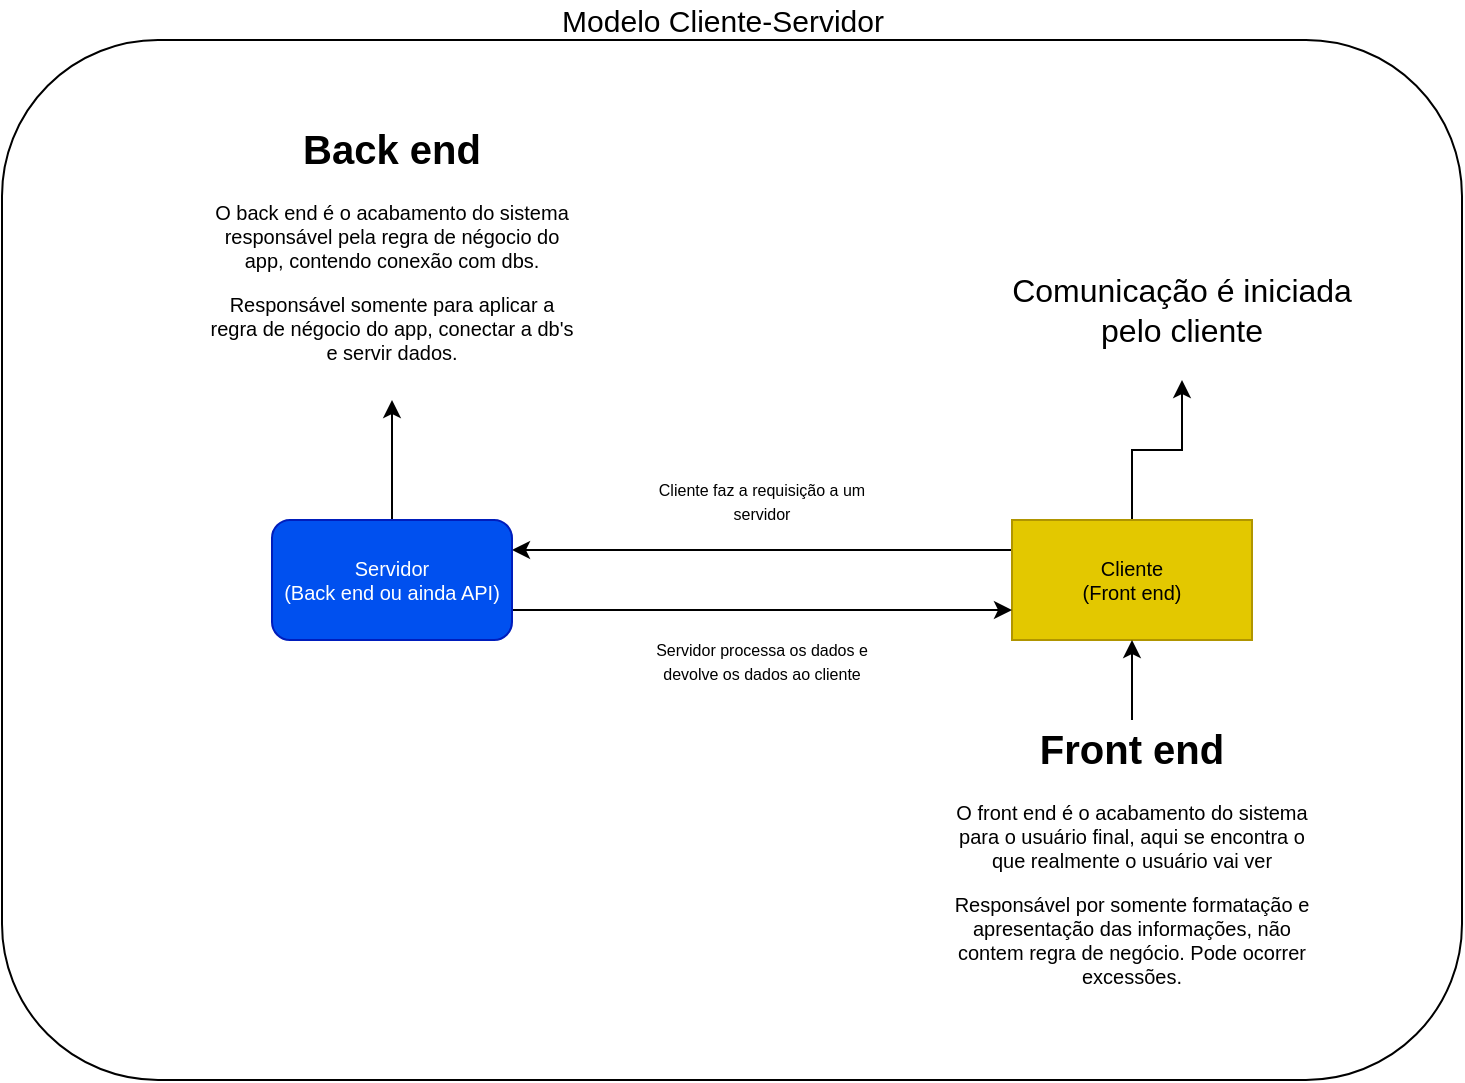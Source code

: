 <mxfile version="16.5.1" type="device" pages="7"><diagram id="T7_oqzg4otkJuzBpd8t2" name="Sistema cliente servidor e requisições"><mxGraphModel dx="1333" dy="550" grid="1" gridSize="10" guides="1" tooltips="1" connect="1" arrows="1" fold="1" page="1" pageScale="1" pageWidth="850" pageHeight="1100" math="0" shadow="0"><root><mxCell id="UkzYH-mTb2piD_NUJRIR-0"/><mxCell id="UkzYH-mTb2piD_NUJRIR-1" parent="UkzYH-mTb2piD_NUJRIR-0"/><mxCell id="SEwVV1Y3doI1m_iUL1T_-4" value="" style="rounded=1;whiteSpace=wrap;html=1;fontSize=16;" vertex="1" parent="UkzYH-mTb2piD_NUJRIR-1"><mxGeometry x="60" y="340" width="730" height="520" as="geometry"/></mxCell><mxCell id="SEwVV1Y3doI1m_iUL1T_-3" style="edgeStyle=orthogonalEdgeStyle;rounded=0;orthogonalLoop=1;jettySize=auto;html=1;exitX=0;exitY=0.25;exitDx=0;exitDy=0;entryX=1;entryY=0.25;entryDx=0;entryDy=0;fontSize=16;endArrow=classic;endFill=1;elbow=vertical;" edge="1" parent="UkzYH-mTb2piD_NUJRIR-1" source="UkzYH-mTb2piD_NUJRIR-2" target="UkzYH-mTb2piD_NUJRIR-7"><mxGeometry relative="1" as="geometry"/></mxCell><mxCell id="SEwVV1Y3doI1m_iUL1T_-6" style="edgeStyle=orthogonalEdgeStyle;rounded=0;orthogonalLoop=1;jettySize=auto;html=1;exitX=0.5;exitY=0;exitDx=0;exitDy=0;entryX=0.5;entryY=1;entryDx=0;entryDy=0;fontSize=16;endArrow=classic;endFill=1;elbow=vertical;" edge="1" parent="UkzYH-mTb2piD_NUJRIR-1" source="UkzYH-mTb2piD_NUJRIR-2" target="SEwVV1Y3doI1m_iUL1T_-5"><mxGeometry relative="1" as="geometry"/></mxCell><mxCell id="UkzYH-mTb2piD_NUJRIR-2" value="Cliente&lt;br&gt;(Front end)" style="rounded=0;whiteSpace=wrap;html=1;fontSize=10;fillColor=#e3c800;fontColor=#000000;strokeColor=#B09500;" vertex="1" parent="UkzYH-mTb2piD_NUJRIR-1"><mxGeometry x="565" y="580" width="120" height="60" as="geometry"/></mxCell><mxCell id="UkzYH-mTb2piD_NUJRIR-5" style="edgeStyle=orthogonalEdgeStyle;rounded=0;orthogonalLoop=1;jettySize=auto;html=1;exitX=0.5;exitY=0;exitDx=0;exitDy=0;entryX=0.5;entryY=1;entryDx=0;entryDy=0;fontSize=10;" edge="1" parent="UkzYH-mTb2piD_NUJRIR-1" source="UkzYH-mTb2piD_NUJRIR-4" target="UkzYH-mTb2piD_NUJRIR-2"><mxGeometry relative="1" as="geometry"/></mxCell><mxCell id="UkzYH-mTb2piD_NUJRIR-4" value="&lt;h1&gt;Front end&lt;/h1&gt;&lt;p&gt;O front end é o acabamento do sistema para o usuário final, aqui se encontra o que realmente o usuário vai ver&lt;/p&gt;&lt;p&gt;Responsável por somente formatação e apresentação das informações, não contem regra de negócio. Pode ocorrer excessões.&lt;/p&gt;" style="text;html=1;strokeColor=none;fillColor=none;spacing=5;spacingTop=-20;whiteSpace=wrap;overflow=hidden;rounded=0;fontSize=10;align=center;" vertex="1" parent="UkzYH-mTb2piD_NUJRIR-1"><mxGeometry x="530" y="680" width="190" height="140" as="geometry"/></mxCell><mxCell id="UkzYH-mTb2piD_NUJRIR-11" style="edgeStyle=orthogonalEdgeStyle;rounded=0;orthogonalLoop=1;jettySize=auto;html=1;exitX=0.5;exitY=0;exitDx=0;exitDy=0;fontSize=10;" edge="1" parent="UkzYH-mTb2piD_NUJRIR-1" source="UkzYH-mTb2piD_NUJRIR-7" target="UkzYH-mTb2piD_NUJRIR-10"><mxGeometry relative="1" as="geometry"/></mxCell><mxCell id="SEwVV1Y3doI1m_iUL1T_-2" style="edgeStyle=orthogonalEdgeStyle;rounded=0;orthogonalLoop=1;jettySize=auto;html=1;exitX=1;exitY=0.75;exitDx=0;exitDy=0;entryX=0;entryY=0.75;entryDx=0;entryDy=0;fontSize=16;endArrow=classic;endFill=1;elbow=vertical;" edge="1" parent="UkzYH-mTb2piD_NUJRIR-1" source="UkzYH-mTb2piD_NUJRIR-7" target="UkzYH-mTb2piD_NUJRIR-2"><mxGeometry relative="1" as="geometry"/></mxCell><mxCell id="UkzYH-mTb2piD_NUJRIR-7" value="Servidor&lt;br&gt;(Back end ou ainda API)" style="rounded=1;whiteSpace=wrap;html=1;fontSize=10;fillColor=#0050ef;strokeColor=#001DBC;fontColor=#ffffff;" vertex="1" parent="UkzYH-mTb2piD_NUJRIR-1"><mxGeometry x="195" y="580" width="120" height="60" as="geometry"/></mxCell><mxCell id="UkzYH-mTb2piD_NUJRIR-10" value="&lt;h1&gt;Back end&lt;/h1&gt;&lt;p&gt;O back end é o acabamento do sistema responsável pela regra de négocio do app, contendo conexão com dbs.&lt;/p&gt;&lt;p&gt;Responsável somente para aplicar a regra de négocio do app, conectar a db's e servir dados.&lt;/p&gt;" style="text;html=1;strokeColor=none;fillColor=none;spacing=5;spacingTop=-20;whiteSpace=wrap;overflow=hidden;rounded=0;fontSize=10;align=center;" vertex="1" parent="UkzYH-mTb2piD_NUJRIR-1"><mxGeometry x="160" y="380" width="190" height="140" as="geometry"/></mxCell><mxCell id="UkzYH-mTb2piD_NUJRIR-13" value="&lt;font style=&quot;font-size: 8px&quot;&gt;Cliente faz a requisição a um servidor&lt;/font&gt;&lt;span style=&quot;color: rgba(0 , 0 , 0 , 0) ; font-family: monospace ; font-size: 0px&quot;&gt;%3CmxGraphModel%3E%3Croot%3E%3CmxCell%20id%3D%220%22%2F%3E%3CmxCell%20id%3D%221%22%20parent%3D%220%22%2F%3E%3CmxCell%20id%3D%222%22%20value%3D%22%26lt%3Bh1%26gt%3BFront%20end%26lt%3B%2Fh1%26gt%3B%26lt%3Bp%26gt%3BO%20front%20end%20%C3%A9%20o%20acabamento%20do%20sistema%20para%20o%20usu%C3%A1rio%20final%2C%20aqui%20se%20encontra%20o%20que%20realmente%20o%20usu%C3%A1rio%20vai%20ver%26lt%3B%2Fp%26gt%3B%26lt%3Bp%26gt%3BRespons%C3%A1vel%20por%20somente%20vizualiza%C3%A7%C3%A3o%20das%20informa%C3%A7%C3%B5es%2C%20n%C3%A3o%20contem%20regra%20de%20n%C3%A9gocio.%20Pode%20ocorrer%20excess%C3%B5es.%26lt%3B%2Fp%26gt%3B%22%20style%3D%22text%3Bhtml%3D1%3BstrokeColor%3Dnone%3BfillColor%3Dnone%3Bspacing%3D5%3BspacingTop%3D-20%3BwhiteSpace%3Dwrap%3Boverflow%3Dhidden%3Brounded%3D0%3BfontSize%3D10%3Balign%3Dcenter%3B%22%20vertex%3D%221%22%20parent%3D%221%22%3E%3CmxGeometry%20x%3D%2280%22%20y%3D%22880%22%20width%3D%22190%22%20height%3D%22140%22%20as%3D%22geometry%22%2F%3E%3C%2FmxCell%3E%3C%2Froot%3E%3C%2FmxGraphModel%3E&lt;/span&gt;" style="text;html=1;strokeColor=none;fillColor=none;align=center;verticalAlign=middle;whiteSpace=wrap;rounded=0;fontSize=10;" vertex="1" parent="UkzYH-mTb2piD_NUJRIR-1"><mxGeometry x="380" y="550" width="120" height="40" as="geometry"/></mxCell><mxCell id="UkzYH-mTb2piD_NUJRIR-14" value="&lt;font style=&quot;font-size: 8px&quot;&gt;Servidor processa os dados e devolve os dados ao cliente&lt;/font&gt;&lt;span style=&quot;color: rgba(0 , 0 , 0 , 0) ; font-family: monospace ; font-size: 0px&quot;&gt;%3CmxGraphModel%3E%3Croot%3E%3CmxCell%20id%3D%220%22%2F%3E%3CmxCell%20id%3D%221%22%20parent%3D%220%22%2F%3E%3CmxCell%20id%3D%222%22%20value%3D%22%26lt%3Bh1%26gt%3BFront%20end%26lt%3B%2Fh1%26gt%3B%26lt%3Bp%26gt%3BO%20front%20end%20%C3%A9%20o%20acabamento%20do%20sistema%20para%20o%20usu%C3%A1rio%20final%2C%20aqui%20se%20encontra%20o%20que%20realmente%20o%20usu%C3%A1rio%20vai%20ver%26lt%3B%2Fp%26gt%3B%26lt%3Bp%26gt%3BRespons%C3%A1vel%20por%20somente%20vizualiza%C3%A7%C3%A3o%20das%20informa%C3%A7%C3%B5es%2C%20n%C3%A3o%20contem%20regra%20de%20n%C3%A9gocio.%20Pode%20ocorrer%20excess%C3%B5es.%26lt%3B%2Fp%26gt%3B%22%20style%3D%22text%3Bhtml%3D1%3BstrokeColor%3Dnone%3BfillColor%3Dnone%3Bspacing%3D5%3BspacingTop%3D-20%3BwhiteSpace%3Dwrap%3Boverflow%3Dhidden%3Brounded%3D0%3BfontSize%3D10%3Balign%3Dcenter%3B%22%20vertex%3D%221%22%20parent%3D%221%22%3E%3CmxGeometry%20x%3D%2280%22%20y%3D%22880%22%20width%3D%22190%22%20height%3D%22140%22%20as%3D%22geometry%22%2F%3E%3C%2FmxCell%3E%3C%2Froot%3E%3C%2FmxGraphModel%3E&lt;/span&gt;" style="text;html=1;strokeColor=none;fillColor=none;align=center;verticalAlign=middle;whiteSpace=wrap;rounded=0;fontSize=10;" vertex="1" parent="UkzYH-mTb2piD_NUJRIR-1"><mxGeometry x="380" y="630" width="120" height="40" as="geometry"/></mxCell><mxCell id="Z6XTs19XT-MfMYkSVpcs-0" value="&lt;font style=&quot;font-size: 15px&quot;&gt;Modelo Cliente-Servidor&lt;/font&gt;" style="text;html=1;align=center;verticalAlign=middle;resizable=0;points=[];autosize=1;strokeColor=none;fillColor=none;fontSize=6;" vertex="1" parent="UkzYH-mTb2piD_NUJRIR-1"><mxGeometry x="330" y="320" width="180" height="20" as="geometry"/></mxCell><mxCell id="SEwVV1Y3doI1m_iUL1T_-5" value="Comunicação é iniciada pelo cliente" style="text;html=1;strokeColor=none;fillColor=none;align=center;verticalAlign=middle;whiteSpace=wrap;rounded=0;fontSize=16;" vertex="1" parent="UkzYH-mTb2piD_NUJRIR-1"><mxGeometry x="550" y="440" width="200" height="70" as="geometry"/></mxCell></root></mxGraphModel></diagram><diagram id="q7E_FatNiqXI-vwc8NUY" name="Servidor"><mxGraphModel dx="1530" dy="631" grid="1" gridSize="10" guides="1" tooltips="1" connect="1" arrows="1" fold="1" page="1" pageScale="1" pageWidth="850" pageHeight="1100" math="0" shadow="0"><root><mxCell id="MDIFnuQi0ATMQXIPWhlu-0"/><mxCell id="MDIFnuQi0ATMQXIPWhlu-1" parent="MDIFnuQi0ATMQXIPWhlu-0"/><mxCell id="E5rdSWMwUPR1AAl4iviG-0" value="" style="rounded=1;whiteSpace=wrap;html=1;fontSize=9;" vertex="1" parent="MDIFnuQi0ATMQXIPWhlu-1"><mxGeometry x="390" y="250" width="880" height="730" as="geometry"/></mxCell><mxCell id="ZtOgt4WrhHAg8WP5Q50u-28" value="" style="rounded=0;whiteSpace=wrap;html=1;fontSize=9;fillColor=#647687;fontColor=#ffffff;strokeColor=#314354;" vertex="1" parent="MDIFnuQi0ATMQXIPWhlu-1"><mxGeometry x="564" y="670" width="410" height="260" as="geometry"/></mxCell><mxCell id="JSuCIy_JaljTVmiJJCju-0" value="" style="rounded=0;whiteSpace=wrap;html=1;fontSize=15;fillColor=#647687;fontColor=#ffffff;strokeColor=#314354;" vertex="1" parent="MDIFnuQi0ATMQXIPWhlu-1"><mxGeometry x="425.5" y="365" width="812" height="255" as="geometry"/></mxCell><mxCell id="HyXjkZ0zxQb0m5fxeH7A-1" value="&lt;font style=&quot;font-size: 12px&quot;&gt;Estrutura de um servidor (API)&lt;/font&gt;" style="text;html=1;align=center;verticalAlign=middle;resizable=0;points=[];autosize=1;strokeColor=none;fillColor=none;fontSize=8;" vertex="1" parent="MDIFnuQi0ATMQXIPWhlu-1"><mxGeometry x="422.5" y="340" width="180" height="20" as="geometry"/></mxCell><mxCell id="HyXjkZ0zxQb0m5fxeH7A-2" style="edgeStyle=orthogonalEdgeStyle;rounded=0;orthogonalLoop=1;jettySize=auto;html=1;entryX=0;entryY=0.5;entryDx=0;entryDy=0;entryPerimeter=0;fontSize=9;" edge="1" parent="MDIFnuQi0ATMQXIPWhlu-1" source="HyXjkZ0zxQb0m5fxeH7A-3" target="HyXjkZ0zxQb0m5fxeH7A-8"><mxGeometry relative="1" as="geometry"><Array as="points"><mxPoint x="625.5" y="470"/></Array></mxGeometry></mxCell><mxCell id="LHzW5Az66-gTbF1IDHOG-1" style="edgeStyle=orthogonalEdgeStyle;rounded=0;orthogonalLoop=1;jettySize=auto;html=1;entryX=0;entryY=0.5;entryDx=0;entryDy=0;fontSize=10;" edge="1" parent="MDIFnuQi0ATMQXIPWhlu-1" source="HyXjkZ0zxQb0m5fxeH7A-3" target="LHzW5Az66-gTbF1IDHOG-0"><mxGeometry relative="1" as="geometry"><Array as="points"><mxPoint x="687.5" y="327"/></Array></mxGeometry></mxCell><mxCell id="HyXjkZ0zxQb0m5fxeH7A-3" value="&lt;font style=&quot;font-size: 9px&quot;&gt;Como um site fica hospedados em computadores disponibilizados na rede&amp;nbsp;&lt;/font&gt;" style="text;html=1;align=center;verticalAlign=middle;resizable=0;points=[];autosize=1;strokeColor=none;fillColor=none;fontSize=12;" vertex="1" parent="MDIFnuQi0ATMQXIPWhlu-1"><mxGeometry x="425.5" y="380" width="320" height="20" as="geometry"/></mxCell><mxCell id="HyXjkZ0zxQb0m5fxeH7A-4" style="edgeStyle=orthogonalEdgeStyle;rounded=0;orthogonalLoop=1;jettySize=auto;html=1;entryX=0;entryY=0.5;entryDx=0;entryDy=0;fontSize=7;" edge="1" parent="MDIFnuQi0ATMQXIPWhlu-1" source="HyXjkZ0zxQb0m5fxeH7A-8" target="HyXjkZ0zxQb0m5fxeH7A-15"><mxGeometry relative="1" as="geometry"><Array as="points"><mxPoint x="775.5" y="470"/><mxPoint x="775.5" y="435"/></Array></mxGeometry></mxCell><mxCell id="HyXjkZ0zxQb0m5fxeH7A-5" style="edgeStyle=orthogonalEdgeStyle;rounded=0;orthogonalLoop=1;jettySize=auto;html=1;fontSize=6;" edge="1" parent="MDIFnuQi0ATMQXIPWhlu-1" source="HyXjkZ0zxQb0m5fxeH7A-8" target="HyXjkZ0zxQb0m5fxeH7A-12"><mxGeometry relative="1" as="geometry"/></mxCell><mxCell id="HyXjkZ0zxQb0m5fxeH7A-6" style="edgeStyle=orthogonalEdgeStyle;rounded=0;orthogonalLoop=1;jettySize=auto;html=1;entryX=0;entryY=0.5;entryDx=0;entryDy=0;fontSize=6;" edge="1" parent="MDIFnuQi0ATMQXIPWhlu-1" source="HyXjkZ0zxQb0m5fxeH7A-8" target="HyXjkZ0zxQb0m5fxeH7A-23"><mxGeometry relative="1" as="geometry"/></mxCell><mxCell id="HyXjkZ0zxQb0m5fxeH7A-7" style="edgeStyle=orthogonalEdgeStyle;rounded=0;orthogonalLoop=1;jettySize=auto;html=1;entryX=0;entryY=0.5;entryDx=0;entryDy=0;fontSize=6;" edge="1" parent="MDIFnuQi0ATMQXIPWhlu-1" source="HyXjkZ0zxQb0m5fxeH7A-8" target="HyXjkZ0zxQb0m5fxeH7A-28"><mxGeometry relative="1" as="geometry"><Array as="points"><mxPoint x="775.5" y="470"/><mxPoint x="775.5" y="508"/></Array></mxGeometry></mxCell><mxCell id="HyXjkZ0zxQb0m5fxeH7A-8" value="https://servidor.com" style="text;html=1;align=center;verticalAlign=middle;resizable=0;points=[];autosize=1;strokeColor=none;fillColor=none;fontSize=9;" vertex="1" parent="MDIFnuQi0ATMQXIPWhlu-1"><mxGeometry x="670.5" y="460" width="90" height="20" as="geometry"/></mxCell><mxCell id="HyXjkZ0zxQb0m5fxeH7A-9" style="edgeStyle=orthogonalEdgeStyle;rounded=0;orthogonalLoop=1;jettySize=auto;html=1;exitX=0.5;exitY=1;exitDx=0;exitDy=0;entryX=0.499;entryY=0.05;entryDx=0;entryDy=0;entryPerimeter=0;fontSize=8;" edge="1" parent="MDIFnuQi0ATMQXIPWhlu-1" source="HyXjkZ0zxQb0m5fxeH7A-10" target="HyXjkZ0zxQb0m5fxeH7A-8"><mxGeometry relative="1" as="geometry"/></mxCell><mxCell id="HyXjkZ0zxQb0m5fxeH7A-10" value="&lt;font style=&quot;font-size: 7px&quot;&gt;Url principal da api&lt;/font&gt;" style="text;html=1;strokeColor=none;fillColor=none;align=center;verticalAlign=middle;whiteSpace=wrap;rounded=0;fontSize=9;" vertex="1" parent="MDIFnuQi0ATMQXIPWhlu-1"><mxGeometry x="673" y="425" width="85" height="20" as="geometry"/></mxCell><mxCell id="HyXjkZ0zxQb0m5fxeH7A-11" style="edgeStyle=orthogonalEdgeStyle;rounded=0;orthogonalLoop=1;jettySize=auto;html=1;entryX=-0.002;entryY=0.04;entryDx=0;entryDy=0;entryPerimeter=0;fontSize=7;" edge="1" parent="MDIFnuQi0ATMQXIPWhlu-1" source="HyXjkZ0zxQb0m5fxeH7A-12" target="HyXjkZ0zxQb0m5fxeH7A-13"><mxGeometry relative="1" as="geometry"><Array as="points"><mxPoint x="605.5" y="510"/><mxPoint x="605.5" y="552"/></Array></mxGeometry></mxCell><mxCell id="HyXjkZ0zxQb0m5fxeH7A-12" value="&lt;font style=&quot;font-size: 7px&quot;&gt;Estruturado em end points&lt;/font&gt;" style="text;html=1;align=center;verticalAlign=middle;resizable=0;points=[];autosize=1;strokeColor=none;fillColor=none;fontSize=8;" vertex="1" parent="MDIFnuQi0ATMQXIPWhlu-1"><mxGeometry x="665.5" y="500" width="100" height="20" as="geometry"/></mxCell><mxCell id="HyXjkZ0zxQb0m5fxeH7A-13" value="&lt;h1 style=&quot;font-size: 11px&quot;&gt;&lt;font style=&quot;font-size: 11px&quot;&gt;End point&lt;/font&gt;&lt;/h1&gt;&lt;p&gt;&lt;font style=&quot;font-size: 7px&quot;&gt;Endpoint ponto de acesso a alguma funcionalidade do servidor. Podemos fornecer dados a esses endpoints para que o servidor execute outras ações como salvar em um banco de dados.&lt;/font&gt;&lt;/p&gt;" style="text;html=1;strokeColor=none;fillColor=none;spacing=5;spacingTop=-20;whiteSpace=wrap;overflow=hidden;rounded=0;fontSize=7;" vertex="1" parent="MDIFnuQi0ATMQXIPWhlu-1"><mxGeometry x="625.5" y="550" width="190" height="60" as="geometry"/></mxCell><mxCell id="HyXjkZ0zxQb0m5fxeH7A-14" style="edgeStyle=orthogonalEdgeStyle;rounded=0;orthogonalLoop=1;jettySize=auto;html=1;fontSize=6;entryX=0;entryY=0.5;entryDx=0;entryDy=0;" edge="1" parent="MDIFnuQi0ATMQXIPWhlu-1" source="HyXjkZ0zxQb0m5fxeH7A-15" target="HyXjkZ0zxQb0m5fxeH7A-18"><mxGeometry relative="1" as="geometry"><mxPoint x="915.5" y="435" as="targetPoint"/><Array as="points"><mxPoint x="875.5" y="435"/><mxPoint x="875.5" y="435"/></Array></mxGeometry></mxCell><mxCell id="HyXjkZ0zxQb0m5fxeH7A-15" value="POST /logar" style="text;html=1;strokeColor=none;fillColor=none;align=center;verticalAlign=middle;whiteSpace=wrap;rounded=0;fontSize=7;" vertex="1" parent="MDIFnuQi0ATMQXIPWhlu-1"><mxGeometry x="795.5" y="430" width="60" height="10" as="geometry"/></mxCell><mxCell id="HyXjkZ0zxQb0m5fxeH7A-16" value="&lt;font style=&quot;font-size: 6px&quot;&gt;End point responsável por logar o usuário no sistema&lt;/font&gt;" style="text;html=1;align=center;verticalAlign=middle;resizable=0;points=[];autosize=1;strokeColor=none;fillColor=none;fontSize=7;" vertex="1" parent="MDIFnuQi0ATMQXIPWhlu-1"><mxGeometry x="1045.5" y="430" width="160" height="10" as="geometry"/></mxCell><mxCell id="HyXjkZ0zxQb0m5fxeH7A-17" style="edgeStyle=orthogonalEdgeStyle;rounded=0;orthogonalLoop=1;jettySize=auto;html=1;exitX=1;exitY=0.5;exitDx=0;exitDy=0;entryX=-0.009;entryY=0.471;entryDx=0;entryDy=0;entryPerimeter=0;fontSize=6;" edge="1" parent="MDIFnuQi0ATMQXIPWhlu-1" source="HyXjkZ0zxQb0m5fxeH7A-18" target="HyXjkZ0zxQb0m5fxeH7A-16"><mxGeometry relative="1" as="geometry"/></mxCell><mxCell id="HyXjkZ0zxQb0m5fxeH7A-18" value="&lt;font style=&quot;font-size: 6px&quot;&gt;https://servidor.com/logar&lt;/font&gt;" style="text;html=1;strokeColor=none;fillColor=none;align=center;verticalAlign=middle;whiteSpace=wrap;rounded=0;fontSize=6;" vertex="1" parent="MDIFnuQi0ATMQXIPWhlu-1"><mxGeometry x="935.5" y="427.5" width="90" height="15" as="geometry"/></mxCell><mxCell id="HyXjkZ0zxQb0m5fxeH7A-19" value="URL COMPLETA" style="text;html=1;align=center;verticalAlign=middle;resizable=0;points=[];autosize=1;strokeColor=none;fillColor=none;fontSize=6;" vertex="1" parent="MDIFnuQi0ATMQXIPWhlu-1"><mxGeometry x="950.5" y="415" width="60" height="10" as="geometry"/></mxCell><mxCell id="HyXjkZ0zxQb0m5fxeH7A-20" value="End Point" style="text;html=1;align=center;verticalAlign=middle;resizable=0;points=[];autosize=1;strokeColor=none;fillColor=none;fontSize=6;" vertex="1" parent="MDIFnuQi0ATMQXIPWhlu-1"><mxGeometry x="805.5" y="415" width="40" height="10" as="geometry"/></mxCell><mxCell id="HyXjkZ0zxQb0m5fxeH7A-21" value="Funcionalidade" style="text;html=1;align=center;verticalAlign=middle;resizable=0;points=[];autosize=1;strokeColor=none;fillColor=none;fontSize=6;" vertex="1" parent="MDIFnuQi0ATMQXIPWhlu-1"><mxGeometry x="1085.5" y="415" width="60" height="10" as="geometry"/></mxCell><mxCell id="HyXjkZ0zxQb0m5fxeH7A-22" style="edgeStyle=orthogonalEdgeStyle;rounded=0;orthogonalLoop=1;jettySize=auto;html=1;exitX=1;exitY=0.5;exitDx=0;exitDy=0;entryX=0;entryY=0.5;entryDx=0;entryDy=0;fontSize=6;" edge="1" parent="MDIFnuQi0ATMQXIPWhlu-1" source="HyXjkZ0zxQb0m5fxeH7A-23" target="HyXjkZ0zxQb0m5fxeH7A-25"><mxGeometry relative="1" as="geometry"/></mxCell><mxCell id="HyXjkZ0zxQb0m5fxeH7A-23" value="POST /registrar" style="text;html=1;strokeColor=none;fillColor=none;align=center;verticalAlign=middle;whiteSpace=wrap;rounded=0;fontSize=6;" vertex="1" parent="MDIFnuQi0ATMQXIPWhlu-1"><mxGeometry x="795.5" y="462.5" width="60" height="15" as="geometry"/></mxCell><mxCell id="HyXjkZ0zxQb0m5fxeH7A-24" style="edgeStyle=orthogonalEdgeStyle;rounded=0;orthogonalLoop=1;jettySize=auto;html=1;exitX=1;exitY=0.5;exitDx=0;exitDy=0;fontSize=6;entryX=0.002;entryY=0.514;entryDx=0;entryDy=0;entryPerimeter=0;" edge="1" parent="MDIFnuQi0ATMQXIPWhlu-1" source="HyXjkZ0zxQb0m5fxeH7A-25" target="HyXjkZ0zxQb0m5fxeH7A-26"><mxGeometry relative="1" as="geometry"><mxPoint x="1045.5" y="470.143" as="targetPoint"/></mxGeometry></mxCell><mxCell id="HyXjkZ0zxQb0m5fxeH7A-25" value="&lt;font style=&quot;font-size: 6px&quot;&gt;https://servidor.com/registrar&lt;/font&gt;" style="text;html=1;strokeColor=none;fillColor=none;align=center;verticalAlign=middle;whiteSpace=wrap;rounded=0;fontSize=6;" vertex="1" parent="MDIFnuQi0ATMQXIPWhlu-1"><mxGeometry x="935.5" y="462.5" width="90" height="15" as="geometry"/></mxCell><mxCell id="HyXjkZ0zxQb0m5fxeH7A-26" value="&lt;font style=&quot;font-size: 6px&quot;&gt;End point responsável por registrar o usuário no sistema&lt;/font&gt;" style="text;html=1;align=center;verticalAlign=middle;resizable=0;points=[];autosize=1;strokeColor=none;fillColor=none;fontSize=7;" vertex="1" parent="MDIFnuQi0ATMQXIPWhlu-1"><mxGeometry x="1045.5" y="465" width="170" height="10" as="geometry"/></mxCell><mxCell id="HyXjkZ0zxQb0m5fxeH7A-27" style="edgeStyle=orthogonalEdgeStyle;rounded=0;orthogonalLoop=1;jettySize=auto;html=1;exitX=1;exitY=0.5;exitDx=0;exitDy=0;fontSize=6;" edge="1" parent="MDIFnuQi0ATMQXIPWhlu-1" source="HyXjkZ0zxQb0m5fxeH7A-28"><mxGeometry relative="1" as="geometry"><mxPoint x="935.5" y="507.571" as="targetPoint"/></mxGeometry></mxCell><mxCell id="HyXjkZ0zxQb0m5fxeH7A-28" value="POST /salvar-tarefa" style="text;html=1;strokeColor=none;fillColor=none;align=center;verticalAlign=middle;whiteSpace=wrap;rounded=0;fontSize=6;" vertex="1" parent="MDIFnuQi0ATMQXIPWhlu-1"><mxGeometry x="795.5" y="500" width="60" height="15" as="geometry"/></mxCell><mxCell id="HyXjkZ0zxQb0m5fxeH7A-29" style="edgeStyle=orthogonalEdgeStyle;rounded=0;orthogonalLoop=1;jettySize=auto;html=1;exitX=1;exitY=0.5;exitDx=0;exitDy=0;entryX=0;entryY=0.507;entryDx=0;entryDy=0;entryPerimeter=0;fontSize=6;" edge="1" parent="MDIFnuQi0ATMQXIPWhlu-1" source="HyXjkZ0zxQb0m5fxeH7A-30" target="HyXjkZ0zxQb0m5fxeH7A-31"><mxGeometry relative="1" as="geometry"/></mxCell><mxCell id="HyXjkZ0zxQb0m5fxeH7A-30" value="&lt;font style=&quot;font-size: 6px&quot;&gt;https://servidor.com/salvar-tarefa&lt;/font&gt;" style="text;html=1;strokeColor=none;fillColor=none;align=center;verticalAlign=middle;whiteSpace=wrap;rounded=0;fontSize=6;" vertex="1" parent="MDIFnuQi0ATMQXIPWhlu-1"><mxGeometry x="935.5" y="500" width="90" height="15" as="geometry"/></mxCell><mxCell id="HyXjkZ0zxQb0m5fxeH7A-31" value="&lt;font style=&quot;font-size: 6px&quot;&gt;End point responsável por salvar uma tarefa de alguma usuário&lt;/font&gt;" style="text;html=1;align=center;verticalAlign=middle;resizable=0;points=[];autosize=1;strokeColor=none;fillColor=none;fontSize=7;" vertex="1" parent="MDIFnuQi0ATMQXIPWhlu-1"><mxGeometry x="1040.5" y="502.5" width="180" height="10" as="geometry"/></mxCell><mxCell id="LHzW5Az66-gTbF1IDHOG-0" value="&lt;font style=&quot;font-size: 10px&quot;&gt;OBS:&amp;nbsp; Apesar do servidor estar disponível na rede, não deve ser disponibilizado a usuários finais, entre várias questões uma dela é a segurança, sistemas open-source costumam ter a API pública.&lt;/font&gt;" style="text;html=1;strokeColor=none;fillColor=none;align=center;verticalAlign=middle;whiteSpace=wrap;rounded=0;fontSize=15;" vertex="1" parent="MDIFnuQi0ATMQXIPWhlu-1"><mxGeometry x="727.5" y="300" width="400" height="54" as="geometry"/></mxCell><mxCell id="ZtOgt4WrhHAg8WP5Q50u-1" value="&lt;font style=&quot;font-size: 12px&quot;&gt;Métodos HTTP&lt;/font&gt;" style="text;html=1;align=center;verticalAlign=middle;resizable=0;points=[];autosize=1;strokeColor=none;fillColor=none;fontSize=8;" vertex="1" parent="MDIFnuQi0ATMQXIPWhlu-1"><mxGeometry x="594" y="640" width="100" height="20" as="geometry"/></mxCell><mxCell id="ZtOgt4WrhHAg8WP5Q50u-12" style="edgeStyle=orthogonalEdgeStyle;rounded=0;orthogonalLoop=1;jettySize=auto;html=1;exitX=0.25;exitY=1;exitDx=0;exitDy=0;entryX=-0.006;entryY=0.497;entryDx=0;entryDy=0;entryPerimeter=0;fontSize=9;" edge="1" parent="MDIFnuQi0ATMQXIPWhlu-1" source="ZtOgt4WrhHAg8WP5Q50u-2" target="ZtOgt4WrhHAg8WP5Q50u-5"><mxGeometry relative="1" as="geometry"/></mxCell><mxCell id="ZtOgt4WrhHAg8WP5Q50u-13" style="edgeStyle=orthogonalEdgeStyle;rounded=0;orthogonalLoop=1;jettySize=auto;html=1;exitX=0.25;exitY=1;exitDx=0;exitDy=0;entryX=-0.02;entryY=0.471;entryDx=0;entryDy=0;entryPerimeter=0;fontSize=9;" edge="1" parent="MDIFnuQi0ATMQXIPWhlu-1" source="ZtOgt4WrhHAg8WP5Q50u-2" target="ZtOgt4WrhHAg8WP5Q50u-6"><mxGeometry relative="1" as="geometry"/></mxCell><mxCell id="ZtOgt4WrhHAg8WP5Q50u-14" style="edgeStyle=orthogonalEdgeStyle;rounded=0;orthogonalLoop=1;jettySize=auto;html=1;exitX=0.25;exitY=1;exitDx=0;exitDy=0;entryX=-0.029;entryY=0.462;entryDx=0;entryDy=0;entryPerimeter=0;fontSize=9;" edge="1" parent="MDIFnuQi0ATMQXIPWhlu-1" source="ZtOgt4WrhHAg8WP5Q50u-2" target="ZtOgt4WrhHAg8WP5Q50u-7"><mxGeometry relative="1" as="geometry"/></mxCell><mxCell id="ZtOgt4WrhHAg8WP5Q50u-15" style="edgeStyle=orthogonalEdgeStyle;rounded=0;orthogonalLoop=1;jettySize=auto;html=1;exitX=0.25;exitY=1;exitDx=0;exitDy=0;entryX=-0.02;entryY=0.559;entryDx=0;entryDy=0;entryPerimeter=0;fontSize=9;" edge="1" parent="MDIFnuQi0ATMQXIPWhlu-1" source="ZtOgt4WrhHAg8WP5Q50u-2" target="ZtOgt4WrhHAg8WP5Q50u-11"><mxGeometry relative="1" as="geometry"/></mxCell><mxCell id="ZtOgt4WrhHAg8WP5Q50u-16" style="edgeStyle=orthogonalEdgeStyle;rounded=0;orthogonalLoop=1;jettySize=auto;html=1;exitX=0.25;exitY=1;exitDx=0;exitDy=0;entryX=-0.014;entryY=0.48;entryDx=0;entryDy=0;entryPerimeter=0;fontSize=9;" edge="1" parent="MDIFnuQi0ATMQXIPWhlu-1" source="ZtOgt4WrhHAg8WP5Q50u-2" target="ZtOgt4WrhHAg8WP5Q50u-9"><mxGeometry relative="1" as="geometry"/></mxCell><mxCell id="ZtOgt4WrhHAg8WP5Q50u-30" style="edgeStyle=orthogonalEdgeStyle;rounded=0;orthogonalLoop=1;jettySize=auto;html=1;exitX=0.25;exitY=1;exitDx=0;exitDy=0;entryX=-0.013;entryY=0.489;entryDx=0;entryDy=0;entryPerimeter=0;fontSize=9;" edge="1" parent="MDIFnuQi0ATMQXIPWhlu-1" source="ZtOgt4WrhHAg8WP5Q50u-2" target="ZtOgt4WrhHAg8WP5Q50u-29"><mxGeometry relative="1" as="geometry"/></mxCell><mxCell id="ZtOgt4WrhHAg8WP5Q50u-2" value="&lt;font size=&quot;1&quot;&gt;Convenção entre dev's para padronizar a ação da rota&lt;/font&gt;" style="text;html=1;strokeColor=none;fillColor=none;align=center;verticalAlign=middle;whiteSpace=wrap;rounded=0;fontSize=8;" vertex="1" parent="MDIFnuQi0ATMQXIPWhlu-1"><mxGeometry x="576" y="670" width="250" height="30" as="geometry"/></mxCell><mxCell id="ZtOgt4WrhHAg8WP5Q50u-4" value="PRINCIPAIS" style="text;html=1;align=center;verticalAlign=middle;resizable=0;points=[];autosize=1;strokeColor=none;fillColor=none;fontSize=9;" vertex="1" parent="MDIFnuQi0ATMQXIPWhlu-1"><mxGeometry x="694" y="720" width="70" height="20" as="geometry"/></mxCell><mxCell id="ZtOgt4WrhHAg8WP5Q50u-18" style="edgeStyle=orthogonalEdgeStyle;rounded=0;orthogonalLoop=1;jettySize=auto;html=1;fontSize=9;" edge="1" parent="MDIFnuQi0ATMQXIPWhlu-1" source="ZtOgt4WrhHAg8WP5Q50u-5" target="ZtOgt4WrhHAg8WP5Q50u-17"><mxGeometry relative="1" as="geometry"/></mxCell><mxCell id="ZtOgt4WrhHAg8WP5Q50u-5" value="GET" style="text;html=1;align=center;verticalAlign=middle;resizable=0;points=[];autosize=1;strokeColor=none;fillColor=none;fontSize=9;" vertex="1" parent="MDIFnuQi0ATMQXIPWhlu-1"><mxGeometry x="711" y="750" width="30" height="20" as="geometry"/></mxCell><mxCell id="ZtOgt4WrhHAg8WP5Q50u-20" style="edgeStyle=orthogonalEdgeStyle;rounded=0;orthogonalLoop=1;jettySize=auto;html=1;fontSize=9;" edge="1" parent="MDIFnuQi0ATMQXIPWhlu-1" source="ZtOgt4WrhHAg8WP5Q50u-6" target="ZtOgt4WrhHAg8WP5Q50u-19"><mxGeometry relative="1" as="geometry"><mxPoint x="786" y="790" as="targetPoint"/></mxGeometry></mxCell><mxCell id="ZtOgt4WrhHAg8WP5Q50u-6" value="POST" style="text;html=1;align=center;verticalAlign=middle;resizable=0;points=[];autosize=1;strokeColor=none;fillColor=none;fontSize=9;" vertex="1" parent="MDIFnuQi0ATMQXIPWhlu-1"><mxGeometry x="706" y="780" width="40" height="20" as="geometry"/></mxCell><mxCell id="ZtOgt4WrhHAg8WP5Q50u-22" style="edgeStyle=orthogonalEdgeStyle;rounded=0;orthogonalLoop=1;jettySize=auto;html=1;entryX=0.004;entryY=0.515;entryDx=0;entryDy=0;entryPerimeter=0;fontSize=9;" edge="1" parent="MDIFnuQi0ATMQXIPWhlu-1" source="ZtOgt4WrhHAg8WP5Q50u-7" target="ZtOgt4WrhHAg8WP5Q50u-21"><mxGeometry relative="1" as="geometry"/></mxCell><mxCell id="ZtOgt4WrhHAg8WP5Q50u-7" value="PUT&lt;br&gt;" style="text;html=1;align=center;verticalAlign=middle;resizable=0;points=[];autosize=1;strokeColor=none;fillColor=none;fontSize=9;" vertex="1" parent="MDIFnuQi0ATMQXIPWhlu-1"><mxGeometry x="711" y="810" width="30" height="20" as="geometry"/></mxCell><mxCell id="ZtOgt4WrhHAg8WP5Q50u-27" style="edgeStyle=orthogonalEdgeStyle;rounded=0;orthogonalLoop=1;jettySize=auto;html=1;fontSize=9;" edge="1" parent="MDIFnuQi0ATMQXIPWhlu-1" source="ZtOgt4WrhHAg8WP5Q50u-9" target="ZtOgt4WrhHAg8WP5Q50u-25"><mxGeometry relative="1" as="geometry"/></mxCell><mxCell id="ZtOgt4WrhHAg8WP5Q50u-9" value="DELETE&lt;br&gt;" style="text;html=1;align=center;verticalAlign=middle;resizable=0;points=[];autosize=1;strokeColor=none;fillColor=none;fontSize=9;" vertex="1" parent="MDIFnuQi0ATMQXIPWhlu-1"><mxGeometry x="701" y="870" width="50" height="20" as="geometry"/></mxCell><mxCell id="ZtOgt4WrhHAg8WP5Q50u-24" style="edgeStyle=orthogonalEdgeStyle;rounded=0;orthogonalLoop=1;jettySize=auto;html=1;entryX=0.008;entryY=0.489;entryDx=0;entryDy=0;entryPerimeter=0;fontSize=9;" edge="1" parent="MDIFnuQi0ATMQXIPWhlu-1" source="ZtOgt4WrhHAg8WP5Q50u-11" target="ZtOgt4WrhHAg8WP5Q50u-23"><mxGeometry relative="1" as="geometry"/></mxCell><mxCell id="ZtOgt4WrhHAg8WP5Q50u-11" value="PATCH" style="text;html=1;align=center;verticalAlign=middle;resizable=0;points=[];autosize=1;strokeColor=none;fillColor=none;fontSize=9;" vertex="1" parent="MDIFnuQi0ATMQXIPWhlu-1"><mxGeometry x="706" y="840" width="40" height="20" as="geometry"/></mxCell><mxCell id="E-pnYuqHfN48ea2xS4Ed-0" style="edgeStyle=orthogonalEdgeStyle;rounded=0;orthogonalLoop=1;jettySize=auto;html=1;fontSize=9;entryX=0.5;entryY=1;entryDx=0;entryDy=0;" edge="1" parent="MDIFnuQi0ATMQXIPWhlu-1" source="ZtOgt4WrhHAg8WP5Q50u-17" target="E-pnYuqHfN48ea2xS4Ed-2"><mxGeometry relative="1" as="geometry"><mxPoint x="1036" y="740" as="targetPoint"/></mxGeometry></mxCell><mxCell id="ZtOgt4WrhHAg8WP5Q50u-17" value="Buscar dados" style="text;html=1;align=center;verticalAlign=middle;resizable=0;points=[];autosize=1;strokeColor=none;fillColor=none;fontSize=9;" vertex="1" parent="MDIFnuQi0ATMQXIPWhlu-1"><mxGeometry x="836" y="750" width="70" height="20" as="geometry"/></mxCell><mxCell id="ZtOgt4WrhHAg8WP5Q50u-19" value="Salvar dados completos" style="text;html=1;align=center;verticalAlign=middle;resizable=0;points=[];autosize=1;strokeColor=none;fillColor=none;fontSize=9;" vertex="1" parent="MDIFnuQi0ATMQXIPWhlu-1"><mxGeometry x="816" y="780" width="110" height="20" as="geometry"/></mxCell><mxCell id="ZtOgt4WrhHAg8WP5Q50u-21" value="Atualizar os dados já inseridos por completo" style="text;html=1;align=center;verticalAlign=middle;resizable=0;points=[];autosize=1;strokeColor=none;fillColor=none;fontSize=9;" vertex="1" parent="MDIFnuQi0ATMQXIPWhlu-1"><mxGeometry x="776" y="810" width="190" height="20" as="geometry"/></mxCell><mxCell id="ZtOgt4WrhHAg8WP5Q50u-23" value="Atualizar somente alguns dados" style="text;html=1;align=center;verticalAlign=middle;resizable=0;points=[];autosize=1;strokeColor=none;fillColor=none;fontSize=9;" vertex="1" parent="MDIFnuQi0ATMQXIPWhlu-1"><mxGeometry x="801" y="840" width="140" height="20" as="geometry"/></mxCell><mxCell id="ZtOgt4WrhHAg8WP5Q50u-25" value="Apagar dados" style="text;html=1;align=center;verticalAlign=middle;resizable=0;points=[];autosize=1;strokeColor=none;fillColor=none;fontSize=9;" vertex="1" parent="MDIFnuQi0ATMQXIPWhlu-1"><mxGeometry x="836" y="870" width="70" height="20" as="geometry"/></mxCell><mxCell id="ZtOgt4WrhHAg8WP5Q50u-32" style="edgeStyle=orthogonalEdgeStyle;rounded=0;orthogonalLoop=1;jettySize=auto;html=1;entryX=-0.053;entryY=0.506;entryDx=0;entryDy=0;entryPerimeter=0;fontSize=9;" edge="1" parent="MDIFnuQi0ATMQXIPWhlu-1" source="ZtOgt4WrhHAg8WP5Q50u-29" target="ZtOgt4WrhHAg8WP5Q50u-31"><mxGeometry relative="1" as="geometry"/></mxCell><mxCell id="ZtOgt4WrhHAg8WP5Q50u-29" value="..." style="text;html=1;align=center;verticalAlign=middle;resizable=0;points=[];autosize=1;strokeColor=none;fillColor=none;fontSize=9;" vertex="1" parent="MDIFnuQi0ATMQXIPWhlu-1"><mxGeometry x="716" y="900" width="20" height="20" as="geometry"/></mxCell><mxCell id="ZtOgt4WrhHAg8WP5Q50u-31" value="..." style="text;html=1;align=center;verticalAlign=middle;resizable=0;points=[];autosize=1;strokeColor=none;fillColor=none;fontSize=9;" vertex="1" parent="MDIFnuQi0ATMQXIPWhlu-1"><mxGeometry x="861" y="900" width="20" height="20" as="geometry"/></mxCell><mxCell id="E-pnYuqHfN48ea2xS4Ed-2" value="OBS: O get não pode receber dados pelo corpo da requisição..." style="text;html=1;strokeColor=none;fillColor=none;align=center;verticalAlign=middle;whiteSpace=wrap;rounded=0;fontSize=9;" vertex="1" parent="MDIFnuQi0ATMQXIPWhlu-1"><mxGeometry x="984" y="700" width="112" height="40" as="geometry"/></mxCell><mxCell id="E5rdSWMwUPR1AAl4iviG-2" value="&lt;font style=&quot;font-size: 16px&quot;&gt;Servidor&lt;/font&gt;" style="text;html=1;strokeColor=none;fillColor=none;align=center;verticalAlign=middle;whiteSpace=wrap;rounded=0;fontSize=9;" vertex="1" parent="MDIFnuQi0ATMQXIPWhlu-1"><mxGeometry x="510" y="220" width="60" height="30" as="geometry"/></mxCell></root></mxGraphModel></diagram><diagram id="MxS5w6qLrbsyK8-XYkQ1" name="Cliente"><mxGraphModel dx="1117" dy="461" grid="1" gridSize="10" guides="1" tooltips="1" connect="1" arrows="1" fold="1" page="1" pageScale="1" pageWidth="850" pageHeight="1100" math="0" shadow="0"><root><mxCell id="kv32M7skGGpSXrzkj8IQ-0"/><mxCell id="kv32M7skGGpSXrzkj8IQ-1" parent="kv32M7skGGpSXrzkj8IQ-0"/><mxCell id="cj6EicXX3x869ZEE-lex-0" value="" style="rounded=1;whiteSpace=wrap;html=1;fontSize=9;" vertex="1" parent="kv32M7skGGpSXrzkj8IQ-1"><mxGeometry x="10" y="265" width="810" height="425" as="geometry"/></mxCell><mxCell id="2iQDh5E4LZvms1ZJywoB-0" value="" style="rounded=0;whiteSpace=wrap;html=1;fontSize=9;fillColor=#647687;fontColor=#ffffff;strokeColor=#314354;" vertex="1" parent="kv32M7skGGpSXrzkj8IQ-1"><mxGeometry x="30" y="325" width="720" height="315" as="geometry"/></mxCell><mxCell id="ic830DKgo5dbedu_EvC2-1" value="&lt;font style=&quot;font-size: 12px&quot;&gt;Estrutura de um Cliente (Site / App)&lt;/font&gt;" style="text;html=1;align=center;verticalAlign=middle;resizable=0;points=[];autosize=1;strokeColor=none;fillColor=none;fontSize=8;" vertex="1" parent="kv32M7skGGpSXrzkj8IQ-1"><mxGeometry x="30" y="290" width="200" height="20" as="geometry"/></mxCell><mxCell id="ic830DKgo5dbedu_EvC2-4" value="&lt;font style=&quot;font-size: 9px&quot;&gt;Ficam hospedados em computadores disponibilizados na rede, ou em lojas caso seja app&amp;nbsp;&lt;/font&gt;" style="text;html=1;align=center;verticalAlign=middle;resizable=0;points=[];autosize=1;strokeColor=none;fillColor=none;fontSize=12;" vertex="1" parent="kv32M7skGGpSXrzkj8IQ-1"><mxGeometry x="38" y="330" width="380" height="20" as="geometry"/></mxCell><mxCell id="W8oiGCw-64kam3MXdVup-4" style="edgeStyle=orthogonalEdgeStyle;rounded=0;orthogonalLoop=1;jettySize=auto;html=1;entryX=0;entryY=0.5;entryDx=0;entryDy=0;fontSize=10;" edge="1" parent="kv32M7skGGpSXrzkj8IQ-1" source="W8oiGCw-64kam3MXdVup-0" target="W8oiGCw-64kam3MXdVup-13"><mxGeometry relative="1" as="geometry"><mxPoint x="340.78" y="430.78" as="targetPoint"/><Array as="points"><mxPoint x="240" y="433"/><mxPoint x="320" y="433"/></Array></mxGeometry></mxCell><mxCell id="W8oiGCw-64kam3MXdVup-27" style="edgeStyle=orthogonalEdgeStyle;rounded=0;orthogonalLoop=1;jettySize=auto;html=1;entryX=0;entryY=0.5;entryDx=0;entryDy=0;fontSize=8;" edge="1" parent="kv32M7skGGpSXrzkj8IQ-1" source="W8oiGCw-64kam3MXdVup-0" target="W8oiGCw-64kam3MXdVup-23"><mxGeometry relative="1" as="geometry"><Array as="points"><mxPoint x="240" y="513"/></Array></mxGeometry></mxCell><mxCell id="W8oiGCw-64kam3MXdVup-31" style="edgeStyle=orthogonalEdgeStyle;rounded=0;orthogonalLoop=1;jettySize=auto;html=1;entryX=0;entryY=0.5;entryDx=0;entryDy=0;fontSize=8;" edge="1" parent="kv32M7skGGpSXrzkj8IQ-1" source="W8oiGCw-64kam3MXdVup-0" target="W8oiGCw-64kam3MXdVup-29"><mxGeometry relative="1" as="geometry"><Array as="points"><mxPoint x="240" y="550"/></Array></mxGeometry></mxCell><mxCell id="xjI-EA4ZEeW_cYkBmG-v-5" style="edgeStyle=orthogonalEdgeStyle;rounded=0;orthogonalLoop=1;jettySize=auto;html=1;entryX=0;entryY=0.5;entryDx=0;entryDy=0;fontSize=8;" edge="1" parent="kv32M7skGGpSXrzkj8IQ-1" source="W8oiGCw-64kam3MXdVup-0" target="xjI-EA4ZEeW_cYkBmG-v-3"><mxGeometry relative="1" as="geometry"><Array as="points"><mxPoint x="240" y="593"/></Array></mxGeometry></mxCell><mxCell id="W8oiGCw-64kam3MXdVup-0" value="Estrutura de rotas" style="text;html=1;align=center;verticalAlign=middle;resizable=0;points=[];autosize=1;strokeColor=none;fillColor=none;fontSize=9;" vertex="1" parent="kv32M7skGGpSXrzkj8IQ-1"><mxGeometry x="183" y="380" width="90" height="20" as="geometry"/></mxCell><mxCell id="W8oiGCw-64kam3MXdVup-7" value="&lt;font style=&quot;font-size: 8px&quot;&gt;Rota inicial do site&lt;/font&gt;" style="text;html=1;strokeColor=none;fillColor=none;align=center;verticalAlign=middle;whiteSpace=wrap;rounded=0;fontSize=10;" vertex="1" parent="kv32M7skGGpSXrzkj8IQ-1"><mxGeometry x="305" y="385" width="90" height="15" as="geometry"/></mxCell><mxCell id="W8oiGCw-64kam3MXdVup-9" value="OBS: Por convenção utilizamos o mesmo esquema de roteamento nos apps híbridos" style="text;html=1;strokeColor=none;fillColor=none;align=center;verticalAlign=middle;whiteSpace=wrap;rounded=0;fontSize=8;" vertex="1" parent="kv32M7skGGpSXrzkj8IQ-1"><mxGeometry x="320" y="280" width="190" height="30" as="geometry"/></mxCell><mxCell id="W8oiGCw-64kam3MXdVup-16" style="edgeStyle=orthogonalEdgeStyle;rounded=0;orthogonalLoop=1;jettySize=auto;html=1;entryX=0;entryY=0.5;entryDx=0;entryDy=0;fontSize=8;" edge="1" parent="kv32M7skGGpSXrzkj8IQ-1" source="W8oiGCw-64kam3MXdVup-13"><mxGeometry relative="1" as="geometry"><mxPoint x="460" y="432.5" as="targetPoint"/></mxGeometry></mxCell><mxCell id="W8oiGCw-64kam3MXdVup-18" style="edgeStyle=orthogonalEdgeStyle;rounded=0;orthogonalLoop=1;jettySize=auto;html=1;exitX=0.5;exitY=0;exitDx=0;exitDy=0;entryX=0.5;entryY=1;entryDx=0;entryDy=0;fontSize=8;" edge="1" parent="kv32M7skGGpSXrzkj8IQ-1" source="W8oiGCw-64kam3MXdVup-13" target="W8oiGCw-64kam3MXdVup-7"><mxGeometry relative="1" as="geometry"/></mxCell><mxCell id="W8oiGCw-64kam3MXdVup-13" value="/" style="text;html=1;strokeColor=none;fillColor=none;align=center;verticalAlign=middle;whiteSpace=wrap;rounded=0;fontSize=8;" vertex="1" parent="kv32M7skGGpSXrzkj8IQ-1"><mxGeometry x="320" y="420" width="60" height="25" as="geometry"/></mxCell><mxCell id="W8oiGCw-64kam3MXdVup-17" value="&lt;span style=&quot;font-size: 8px&quot;&gt;Geralmente pagina que contém a principal do site ou a &quot;home&quot;&lt;/span&gt;" style="text;html=1;strokeColor=none;fillColor=none;align=center;verticalAlign=middle;whiteSpace=wrap;rounded=0;fontSize=10;" vertex="1" parent="kv32M7skGGpSXrzkj8IQ-1"><mxGeometry x="445" y="360" width="120" height="40" as="geometry"/></mxCell><mxCell id="W8oiGCw-64kam3MXdVup-21" style="edgeStyle=orthogonalEdgeStyle;rounded=0;orthogonalLoop=1;jettySize=auto;html=1;entryX=0.5;entryY=1;entryDx=0;entryDy=0;fontSize=8;" edge="1" parent="kv32M7skGGpSXrzkj8IQ-1" source="W8oiGCw-64kam3MXdVup-20" target="W8oiGCw-64kam3MXdVup-17"><mxGeometry relative="1" as="geometry"/></mxCell><mxCell id="W8oiGCw-64kam3MXdVup-20" value="Por exemplo YT" style="text;html=1;align=center;verticalAlign=middle;resizable=0;points=[];autosize=1;strokeColor=none;fillColor=none;fontSize=8;" vertex="1" parent="kv32M7skGGpSXrzkj8IQ-1"><mxGeometry x="470" y="420" width="70" height="20" as="geometry"/></mxCell><mxCell id="W8oiGCw-64kam3MXdVup-28" style="edgeStyle=orthogonalEdgeStyle;rounded=0;orthogonalLoop=1;jettySize=auto;html=1;exitX=1;exitY=0.5;exitDx=0;exitDy=0;entryX=0;entryY=0.5;entryDx=0;entryDy=0;fontSize=8;" edge="1" parent="kv32M7skGGpSXrzkj8IQ-1" source="W8oiGCw-64kam3MXdVup-23" target="W8oiGCw-64kam3MXdVup-24"><mxGeometry relative="1" as="geometry"/></mxCell><mxCell id="W8oiGCw-64kam3MXdVup-23" value="/login" style="text;html=1;strokeColor=none;fillColor=none;align=center;verticalAlign=middle;whiteSpace=wrap;rounded=0;fontSize=8;" vertex="1" parent="kv32M7skGGpSXrzkj8IQ-1"><mxGeometry x="320" y="500" width="60" height="25" as="geometry"/></mxCell><mxCell id="W8oiGCw-64kam3MXdVup-37" style="edgeStyle=orthogonalEdgeStyle;rounded=0;orthogonalLoop=1;jettySize=auto;html=1;exitX=1;exitY=0.5;exitDx=0;exitDy=0;entryX=0;entryY=0.482;entryDx=0;entryDy=0;entryPerimeter=0;fontSize=8;" edge="1" parent="kv32M7skGGpSXrzkj8IQ-1" source="W8oiGCw-64kam3MXdVup-24" target="W8oiGCw-64kam3MXdVup-35"><mxGeometry relative="1" as="geometry"/></mxCell><mxCell id="W8oiGCw-64kam3MXdVup-24" value="Pagina para logar o usuário" style="text;html=1;strokeColor=none;fillColor=none;align=center;verticalAlign=middle;whiteSpace=wrap;rounded=0;fontSize=8;" vertex="1" parent="kv32M7skGGpSXrzkj8IQ-1"><mxGeometry x="480" y="500" width="90" height="25" as="geometry"/></mxCell><mxCell id="W8oiGCw-64kam3MXdVup-25" value="Rota" style="text;html=1;align=center;verticalAlign=middle;resizable=0;points=[];autosize=1;strokeColor=none;fillColor=none;fontSize=8;" vertex="1" parent="kv32M7skGGpSXrzkj8IQ-1"><mxGeometry x="335" y="470" width="30" height="20" as="geometry"/></mxCell><mxCell id="W8oiGCw-64kam3MXdVup-26" value="Pagina" style="text;html=1;align=center;verticalAlign=middle;resizable=0;points=[];autosize=1;strokeColor=none;fillColor=none;fontSize=8;" vertex="1" parent="kv32M7skGGpSXrzkj8IQ-1"><mxGeometry x="505" y="470" width="40" height="20" as="geometry"/></mxCell><mxCell id="W8oiGCw-64kam3MXdVup-33" style="edgeStyle=orthogonalEdgeStyle;rounded=0;orthogonalLoop=1;jettySize=auto;html=1;entryX=0;entryY=0.5;entryDx=0;entryDy=0;fontSize=8;" edge="1" parent="kv32M7skGGpSXrzkj8IQ-1" source="W8oiGCw-64kam3MXdVup-29" target="W8oiGCw-64kam3MXdVup-30"><mxGeometry relative="1" as="geometry"/></mxCell><mxCell id="W8oiGCw-64kam3MXdVup-29" value="/registro" style="text;html=1;strokeColor=none;fillColor=none;align=center;verticalAlign=middle;whiteSpace=wrap;rounded=0;fontSize=8;" vertex="1" parent="kv32M7skGGpSXrzkj8IQ-1"><mxGeometry x="320" y="537.5" width="60" height="25" as="geometry"/></mxCell><mxCell id="xjI-EA4ZEeW_cYkBmG-v-0" style="edgeStyle=orthogonalEdgeStyle;rounded=0;orthogonalLoop=1;jettySize=auto;html=1;exitX=1;exitY=0.5;exitDx=0;exitDy=0;fontSize=8;" edge="1" parent="kv32M7skGGpSXrzkj8IQ-1" source="W8oiGCw-64kam3MXdVup-30" target="xjI-EA4ZEeW_cYkBmG-v-1"><mxGeometry relative="1" as="geometry"><mxPoint x="640" y="550" as="targetPoint"/></mxGeometry></mxCell><mxCell id="W8oiGCw-64kam3MXdVup-30" value="Pagina para cadastrar o usuário" style="text;html=1;strokeColor=none;fillColor=none;align=center;verticalAlign=middle;whiteSpace=wrap;rounded=0;fontSize=8;" vertex="1" parent="kv32M7skGGpSXrzkj8IQ-1"><mxGeometry x="480" y="537" width="90" height="25" as="geometry"/></mxCell><mxCell id="W8oiGCw-64kam3MXdVup-34" value="End points consumidos" style="text;html=1;strokeColor=none;fillColor=none;align=center;verticalAlign=middle;whiteSpace=wrap;rounded=0;fontSize=8;" vertex="1" parent="kv32M7skGGpSXrzkj8IQ-1"><mxGeometry x="610" y="465" width="100" height="30" as="geometry"/></mxCell><mxCell id="W8oiGCw-64kam3MXdVup-35" value="POST /login" style="text;html=1;align=center;verticalAlign=middle;resizable=0;points=[];autosize=1;strokeColor=none;fillColor=none;fontSize=8;" vertex="1" parent="kv32M7skGGpSXrzkj8IQ-1"><mxGeometry x="630" y="502.5" width="60" height="20" as="geometry"/></mxCell><mxCell id="xjI-EA4ZEeW_cYkBmG-v-1" value="POST /registro" style="text;html=1;align=center;verticalAlign=middle;resizable=0;points=[];autosize=1;strokeColor=none;fillColor=none;fontSize=8;" vertex="1" parent="kv32M7skGGpSXrzkj8IQ-1"><mxGeometry x="625" y="540" width="70" height="20" as="geometry"/></mxCell><mxCell id="xjI-EA4ZEeW_cYkBmG-v-4" style="edgeStyle=orthogonalEdgeStyle;rounded=0;orthogonalLoop=1;jettySize=auto;html=1;exitX=1;exitY=0.5;exitDx=0;exitDy=0;fontSize=8;entryX=0;entryY=0.5;entryDx=0;entryDy=0;" edge="1" parent="kv32M7skGGpSXrzkj8IQ-1" source="xjI-EA4ZEeW_cYkBmG-v-3" target="xjI-EA4ZEeW_cYkBmG-v-6"><mxGeometry relative="1" as="geometry"><mxPoint x="470" y="592.519" as="targetPoint"/></mxGeometry></mxCell><mxCell id="xjI-EA4ZEeW_cYkBmG-v-3" value="/agendamentos" style="text;html=1;strokeColor=none;fillColor=none;align=center;verticalAlign=middle;whiteSpace=wrap;rounded=0;fontSize=8;" vertex="1" parent="kv32M7skGGpSXrzkj8IQ-1"><mxGeometry x="315" y="580" width="70" height="25" as="geometry"/></mxCell><mxCell id="xjI-EA4ZEeW_cYkBmG-v-10" style="edgeStyle=orthogonalEdgeStyle;rounded=0;orthogonalLoop=1;jettySize=auto;html=1;exitX=1;exitY=0.5;exitDx=0;exitDy=0;fontSize=8;" edge="1" parent="kv32M7skGGpSXrzkj8IQ-1" source="xjI-EA4ZEeW_cYkBmG-v-6" target="xjI-EA4ZEeW_cYkBmG-v-8"><mxGeometry relative="1" as="geometry"><Array as="points"><mxPoint x="600" y="593"/><mxPoint x="600" y="593"/></Array></mxGeometry></mxCell><mxCell id="xjI-EA4ZEeW_cYkBmG-v-6" value="Pagina para visualizar e cadastrar os agendamentos" style="text;html=1;strokeColor=none;fillColor=none;align=center;verticalAlign=middle;whiteSpace=wrap;rounded=0;fontSize=8;" vertex="1" parent="kv32M7skGGpSXrzkj8IQ-1"><mxGeometry x="480" y="580" width="90" height="25" as="geometry"/></mxCell><mxCell id="xjI-EA4ZEeW_cYkBmG-v-8" value="GET /carregar_usuário&lt;br&gt;&lt;br&gt;GET /carregar_agendamentos&lt;br&gt;POST /cadastrar_agendamentos&lt;br&gt;PUT /atualizar_agendamento" style="text;html=1;align=center;verticalAlign=middle;resizable=0;points=[];autosize=1;strokeColor=none;fillColor=none;fontSize=8;" vertex="1" parent="kv32M7skGGpSXrzkj8IQ-1"><mxGeometry x="600" y="570" width="130" height="60" as="geometry"/></mxCell></root></mxGraphModel></diagram><diagram id="mcDQYeBIyo3Uk8E2hwSx" name="MVC"><mxGraphModel dx="1033" dy="426" grid="1" gridSize="10" guides="1" tooltips="1" connect="1" arrows="1" fold="1" page="1" pageScale="1" pageWidth="850" pageHeight="1100" math="0" shadow="0"><root><mxCell id="0"/><mxCell id="1" parent="0"/><mxCell id="Y8Uf_FLvm2q2v3Y9iHTF-2" value="" style="rounded=1;whiteSpace=wrap;html=1;fontSize=11;" vertex="1" parent="1"><mxGeometry x="100" y="360" width="720" height="390" as="geometry"/></mxCell><mxCell id="R9FcnvN3wZDmJI4XsBvx-7" style="edgeStyle=orthogonalEdgeStyle;rounded=0;orthogonalLoop=1;jettySize=auto;html=1;exitX=0;exitY=0.25;exitDx=0;exitDy=0;entryX=0.872;entryY=1.058;entryDx=0;entryDy=0;entryPerimeter=0;" edge="1" parent="1" source="R9FcnvN3wZDmJI4XsBvx-1" target="R9FcnvN3wZDmJI4XsBvx-4"><mxGeometry relative="1" as="geometry"><Array as="points"><mxPoint x="351" y="522"/></Array></mxGeometry></mxCell><mxCell id="R9FcnvN3wZDmJI4XsBvx-9" style="edgeStyle=orthogonalEdgeStyle;rounded=0;orthogonalLoop=1;jettySize=auto;html=1;exitX=1;exitY=0;exitDx=0;exitDy=0;entryX=0;entryY=0.5;entryDx=0;entryDy=0;" edge="1" parent="1" source="R9FcnvN3wZDmJI4XsBvx-1" target="R9FcnvN3wZDmJI4XsBvx-6"><mxGeometry relative="1" as="geometry"/></mxCell><mxCell id="R9FcnvN3wZDmJI4XsBvx-15" style="edgeStyle=orthogonalEdgeStyle;rounded=0;orthogonalLoop=1;jettySize=auto;html=1;exitX=0.5;exitY=0;exitDx=0;exitDy=0;entryX=0.5;entryY=1.004;entryDx=0;entryDy=0;entryPerimeter=0;" edge="1" parent="1" source="R9FcnvN3wZDmJI4XsBvx-1" target="R9FcnvN3wZDmJI4XsBvx-16"><mxGeometry relative="1" as="geometry"><mxPoint x="465" y="422" as="targetPoint"/></mxGeometry></mxCell><mxCell id="R9FcnvN3wZDmJI4XsBvx-1" value="Controller" style="rounded=1;whiteSpace=wrap;html=1;fillColor=#60a917;fontColor=#ffffff;strokeColor=#2D7600;" vertex="1" parent="1"><mxGeometry x="415" y="512" width="120" height="40" as="geometry"/></mxCell><mxCell id="R9FcnvN3wZDmJI4XsBvx-3" style="edgeStyle=orthogonalEdgeStyle;rounded=0;orthogonalLoop=1;jettySize=auto;html=1;exitX=0.5;exitY=0;exitDx=0;exitDy=0;" edge="1" parent="1" source="R9FcnvN3wZDmJI4XsBvx-2" target="R9FcnvN3wZDmJI4XsBvx-1"><mxGeometry relative="1" as="geometry"/></mxCell><mxCell id="R9FcnvN3wZDmJI4XsBvx-2" value="Usuário&lt;br&gt;(Front end)" style="ellipse;whiteSpace=wrap;html=1;fillColor=#e3c800;fontColor=#000000;strokeColor=#B09500;" vertex="1" parent="1"><mxGeometry x="425" y="632" width="100" height="80" as="geometry"/></mxCell><mxCell id="R9FcnvN3wZDmJI4XsBvx-8" style="edgeStyle=orthogonalEdgeStyle;rounded=0;orthogonalLoop=1;jettySize=auto;html=1;exitX=1;exitY=0.75;exitDx=0;exitDy=0;entryX=0.25;entryY=0;entryDx=0;entryDy=0;" edge="1" parent="1" source="R9FcnvN3wZDmJI4XsBvx-4" target="R9FcnvN3wZDmJI4XsBvx-1"><mxGeometry relative="1" as="geometry"><Array as="points"><mxPoint x="435" y="474"/><mxPoint x="445" y="474"/></Array></mxGeometry></mxCell><mxCell id="R9FcnvN3wZDmJI4XsBvx-13" style="edgeStyle=orthogonalEdgeStyle;rounded=0;orthogonalLoop=1;jettySize=auto;html=1;exitX=0.5;exitY=0;exitDx=0;exitDy=0;entryX=0.495;entryY=1.1;entryDx=0;entryDy=0;entryPerimeter=0;" edge="1" parent="1" source="R9FcnvN3wZDmJI4XsBvx-4" target="R9FcnvN3wZDmJI4XsBvx-12"><mxGeometry relative="1" as="geometry"><Array as="points"><mxPoint x="310" y="437"/><mxPoint x="234" y="437"/></Array></mxGeometry></mxCell><mxCell id="R9FcnvN3wZDmJI4XsBvx-4" value="Model" style="rounded=0;whiteSpace=wrap;html=1;fillColor=#0050ef;fontColor=#ffffff;strokeColor=#001DBC;" vertex="1" parent="1"><mxGeometry x="255" y="452" width="110" height="30" as="geometry"/></mxCell><mxCell id="R9FcnvN3wZDmJI4XsBvx-10" style="edgeStyle=orthogonalEdgeStyle;rounded=0;orthogonalLoop=1;jettySize=auto;html=1;exitX=0.5;exitY=1;exitDx=0;exitDy=0;entryX=1;entryY=0.5;entryDx=0;entryDy=0;" edge="1" parent="1" source="R9FcnvN3wZDmJI4XsBvx-6" target="R9FcnvN3wZDmJI4XsBvx-2"><mxGeometry relative="1" as="geometry"/></mxCell><mxCell id="R9FcnvN3wZDmJI4XsBvx-18" style="edgeStyle=orthogonalEdgeStyle;rounded=0;orthogonalLoop=1;jettySize=auto;html=1;exitX=0.5;exitY=0;exitDx=0;exitDy=0;fontSize=10;entryX=0.494;entryY=1.041;entryDx=0;entryDy=0;entryPerimeter=0;" edge="1" parent="1" source="R9FcnvN3wZDmJI4XsBvx-6" target="R9FcnvN3wZDmJI4XsBvx-19"><mxGeometry relative="1" as="geometry"><mxPoint x="700" y="408" as="targetPoint"/><Array as="points"><mxPoint x="678" y="452"/><mxPoint x="678" y="430"/><mxPoint x="700" y="430"/><mxPoint x="700" y="408"/><mxPoint x="699" y="408"/></Array></mxGeometry></mxCell><mxCell id="R9FcnvN3wZDmJI4XsBvx-6" value="View" style="rounded=0;whiteSpace=wrap;html=1;fillColor=#a20025;fontColor=#ffffff;strokeColor=#6F0000;" vertex="1" parent="1"><mxGeometry x="615" y="452" width="110" height="30" as="geometry"/></mxCell><mxCell id="R9FcnvN3wZDmJI4XsBvx-12" value="&lt;font style=&quot;font-size: 10px&quot;&gt;Regra de négocio do sistema e conexão com db&lt;/font&gt;" style="text;html=1;align=center;verticalAlign=middle;resizable=0;points=[];autosize=1;strokeColor=none;fillColor=none;" vertex="1" parent="1"><mxGeometry x="120" y="400" width="230" height="20" as="geometry"/></mxCell><mxCell id="R9FcnvN3wZDmJI4XsBvx-16" value="&lt;font style=&quot;font-size: 10px&quot;&gt;Faz o intermédio &lt;br&gt;entre a view e o frontend/usuário&lt;/font&gt;" style="text;html=1;align=center;verticalAlign=middle;resizable=0;points=[];autosize=1;strokeColor=none;fillColor=none;" vertex="1" parent="1"><mxGeometry x="395" y="387" width="160" height="30" as="geometry"/></mxCell><mxCell id="R9FcnvN3wZDmJI4XsBvx-19" value="&lt;span style=&quot;font-size: 10px&quot;&gt;Entrega os dados/tela ao frontend/usuário&lt;/span&gt;" style="text;html=1;align=center;verticalAlign=middle;resizable=0;points=[];autosize=1;strokeColor=none;fillColor=none;" vertex="1" parent="1"><mxGeometry x="600" y="380" width="200" height="20" as="geometry"/></mxCell><mxCell id="Y8Uf_FLvm2q2v3Y9iHTF-3" value="Arquitetura MVC" style="text;html=1;strokeColor=none;fillColor=none;align=center;verticalAlign=middle;whiteSpace=wrap;rounded=0;fontSize=11;" vertex="1" parent="1"><mxGeometry x="160" y="330" width="200" height="30" as="geometry"/></mxCell><mxCell id="Y8Uf_FLvm2q2v3Y9iHTF-5" value="&lt;font style=&quot;font-size: 9px&quot;&gt;Controller - Acessa o model fazendo alguma operação retorna com os dados e entrega a view&lt;/font&gt;" style="text;html=1;strokeColor=none;fillColor=none;align=left;verticalAlign=middle;whiteSpace=wrap;rounded=0;fontSize=11;" vertex="1" parent="1"><mxGeometry x="135" y="590" width="230" height="30" as="geometry"/></mxCell><mxCell id="Y8Uf_FLvm2q2v3Y9iHTF-6" value="&lt;font style=&quot;font-size: 9px&quot;&gt;Model - Busca / Salva dados contem a regra de negócio&lt;/font&gt;" style="text;html=1;strokeColor=none;fillColor=none;align=left;verticalAlign=middle;whiteSpace=wrap;rounded=0;fontSize=11;" vertex="1" parent="1"><mxGeometry x="135" y="630" width="230" height="30" as="geometry"/></mxCell><mxCell id="Y8Uf_FLvm2q2v3Y9iHTF-7" value="&lt;font style=&quot;font-size: 9px&quot;&gt;View - Formata / Seleciona os dados para entregar ao usuário / frontend&amp;nbsp;&lt;/font&gt;" style="text;html=1;strokeColor=none;fillColor=none;align=left;verticalAlign=middle;whiteSpace=wrap;rounded=0;fontSize=11;" vertex="1" parent="1"><mxGeometry x="135" y="670" width="230" height="30" as="geometry"/></mxCell></root></mxGraphModel></diagram><diagram id="V0L1pmvWlJaeZNycYmwC" name="TodoAPP"><mxGraphModel dx="1377" dy="568" grid="1" gridSize="10" guides="1" tooltips="1" connect="1" arrows="1" fold="1" page="1" pageScale="1" pageWidth="850" pageHeight="1100" math="0" shadow="0"><root><mxCell id="HghvaGCZP8JfZo47fsZi-0"/><mxCell id="HghvaGCZP8JfZo47fsZi-1" parent="HghvaGCZP8JfZo47fsZi-0"/><mxCell id="nnxQKseDx_HzFt6801Dd-0" value="" style="rounded=1;whiteSpace=wrap;html=1;fontSize=9;" vertex="1" parent="HghvaGCZP8JfZo47fsZi-1"><mxGeometry x="310" y="90" width="1130" height="610" as="geometry"/></mxCell><mxCell id="HghvaGCZP8JfZo47fsZi-118" value="" style="rounded=0;whiteSpace=wrap;html=1;fontSize=11;fillColor=#6d8764;strokeColor=#3A5431;fontColor=#ffffff;" vertex="1" parent="HghvaGCZP8JfZo47fsZi-1"><mxGeometry x="516.25" y="420" width="643.75" height="240" as="geometry"/></mxCell><mxCell id="HghvaGCZP8JfZo47fsZi-31" value="" style="rounded=0;whiteSpace=wrap;html=1;fontSize=9;fillColor=#76608a;fontColor=#ffffff;strokeColor=#432D57;" vertex="1" parent="HghvaGCZP8JfZo47fsZi-1"><mxGeometry x="410" y="140" width="420" height="240" as="geometry"/></mxCell><mxCell id="HghvaGCZP8JfZo47fsZi-4" value="&lt;font style=&quot;font-size: 19px&quot;&gt;Features&lt;/font&gt;" style="text;html=1;align=center;verticalAlign=middle;whiteSpace=wrap;rounded=0;fontSize=9;" vertex="1" parent="HghvaGCZP8JfZo47fsZi-1"><mxGeometry x="722.5" y="100" width="250" height="30" as="geometry"/></mxCell><mxCell id="HghvaGCZP8JfZo47fsZi-26" style="edgeStyle=orthogonalEdgeStyle;rounded=0;orthogonalLoop=1;jettySize=auto;html=1;exitX=1;exitY=0.5;exitDx=0;exitDy=0;entryX=1;entryY=0.5;entryDx=0;entryDy=0;fontSize=9;" edge="1" parent="HghvaGCZP8JfZo47fsZi-1" source="HghvaGCZP8JfZo47fsZi-5" target="HghvaGCZP8JfZo47fsZi-8"><mxGeometry relative="1" as="geometry"><Array as="points"><mxPoint x="580" y="215"/><mxPoint x="580" y="240"/><mxPoint x="600" y="240"/><mxPoint x="600" y="305"/></Array></mxGeometry></mxCell><mxCell id="HghvaGCZP8JfZo47fsZi-5" value="Logar usuário" style="text;html=1;strokeColor=none;fillColor=none;align=center;verticalAlign=middle;whiteSpace=wrap;rounded=0;fontSize=9;" vertex="1" parent="HghvaGCZP8JfZo47fsZi-1"><mxGeometry x="450" y="200" width="110" height="30" as="geometry"/></mxCell><mxCell id="HghvaGCZP8JfZo47fsZi-30" style="edgeStyle=orthogonalEdgeStyle;rounded=0;orthogonalLoop=1;jettySize=auto;html=1;exitX=1;exitY=0.5;exitDx=0;exitDy=0;entryX=1;entryY=0.5;entryDx=0;entryDy=0;fontSize=9;" edge="1" parent="HghvaGCZP8JfZo47fsZi-1" source="HghvaGCZP8JfZo47fsZi-6" target="HghvaGCZP8JfZo47fsZi-8"><mxGeometry relative="1" as="geometry"><Array as="points"><mxPoint x="580" y="265"/><mxPoint x="580" y="240"/><mxPoint x="600" y="240"/><mxPoint x="600" y="305"/></Array></mxGeometry></mxCell><mxCell id="HghvaGCZP8JfZo47fsZi-6" value="Registrar usuário" style="text;html=1;strokeColor=none;fillColor=none;align=center;verticalAlign=middle;whiteSpace=wrap;rounded=0;fontSize=9;" vertex="1" parent="HghvaGCZP8JfZo47fsZi-1"><mxGeometry x="450" y="250" width="110" height="30" as="geometry"/></mxCell><mxCell id="HghvaGCZP8JfZo47fsZi-8" value="Salvar uma sessão em cache" style="text;html=1;strokeColor=none;fillColor=none;align=center;verticalAlign=middle;whiteSpace=wrap;rounded=0;fontSize=9;" vertex="1" parent="HghvaGCZP8JfZo47fsZi-1"><mxGeometry x="455" y="290" width="130" height="30" as="geometry"/></mxCell><mxCell id="HghvaGCZP8JfZo47fsZi-12" style="edgeStyle=orthogonalEdgeStyle;rounded=0;orthogonalLoop=1;jettySize=auto;html=1;exitX=0;exitY=0.5;exitDx=0;exitDy=0;entryX=0;entryY=0.5;entryDx=0;entryDy=0;fontSize=12;" edge="1" parent="HghvaGCZP8JfZo47fsZi-1" source="HghvaGCZP8JfZo47fsZi-10" target="HghvaGCZP8JfZo47fsZi-5"><mxGeometry relative="1" as="geometry"><Array as="points"><mxPoint x="430" y="185"/><mxPoint x="430" y="215"/></Array></mxGeometry></mxCell><mxCell id="HghvaGCZP8JfZo47fsZi-13" style="edgeStyle=orthogonalEdgeStyle;rounded=0;orthogonalLoop=1;jettySize=auto;html=1;exitX=0;exitY=0.5;exitDx=0;exitDy=0;entryX=0;entryY=0.5;entryDx=0;entryDy=0;fontSize=12;" edge="1" parent="HghvaGCZP8JfZo47fsZi-1" source="HghvaGCZP8JfZo47fsZi-10" target="HghvaGCZP8JfZo47fsZi-6"><mxGeometry relative="1" as="geometry"><Array as="points"><mxPoint x="430" y="185"/><mxPoint x="430" y="265"/></Array></mxGeometry></mxCell><mxCell id="HghvaGCZP8JfZo47fsZi-55" style="edgeStyle=orthogonalEdgeStyle;rounded=0;orthogonalLoop=1;jettySize=auto;html=1;exitX=0;exitY=0.5;exitDx=0;exitDy=0;entryX=0;entryY=0.5;entryDx=0;entryDy=0;fontSize=9;" edge="1" parent="HghvaGCZP8JfZo47fsZi-1" source="HghvaGCZP8JfZo47fsZi-10" target="HghvaGCZP8JfZo47fsZi-54"><mxGeometry relative="1" as="geometry"><Array as="points"><mxPoint x="430" y="185"/><mxPoint x="430" y="345"/></Array></mxGeometry></mxCell><mxCell id="HghvaGCZP8JfZo47fsZi-10" value="Autênticação" style="text;html=1;strokeColor=none;fillColor=none;align=center;verticalAlign=middle;whiteSpace=wrap;rounded=0;fontSize=12;" vertex="1" parent="HghvaGCZP8JfZo47fsZi-1"><mxGeometry x="457.5" y="170" width="95" height="30" as="geometry"/></mxCell><mxCell id="HghvaGCZP8JfZo47fsZi-17" value="APP" style="text;html=1;strokeColor=none;fillColor=none;align=center;verticalAlign=middle;whiteSpace=wrap;rounded=0;fontSize=12;" vertex="1" parent="HghvaGCZP8JfZo47fsZi-1"><mxGeometry x="585" y="140" width="60" height="30" as="geometry"/></mxCell><mxCell id="HghvaGCZP8JfZo47fsZi-21" style="edgeStyle=orthogonalEdgeStyle;rounded=0;orthogonalLoop=1;jettySize=auto;html=1;exitX=0;exitY=0.5;exitDx=0;exitDy=0;entryX=0;entryY=0.5;entryDx=0;entryDy=0;fontSize=9;" edge="1" parent="HghvaGCZP8JfZo47fsZi-1" source="HghvaGCZP8JfZo47fsZi-18" target="HghvaGCZP8JfZo47fsZi-20"><mxGeometry relative="1" as="geometry"><Array as="points"><mxPoint x="670" y="185"/><mxPoint x="670" y="305"/></Array></mxGeometry></mxCell><mxCell id="HghvaGCZP8JfZo47fsZi-23" style="edgeStyle=orthogonalEdgeStyle;rounded=0;orthogonalLoop=1;jettySize=auto;html=1;exitX=0;exitY=0.5;exitDx=0;exitDy=0;entryX=0;entryY=0.5;entryDx=0;entryDy=0;fontSize=9;" edge="1" parent="HghvaGCZP8JfZo47fsZi-1" source="HghvaGCZP8JfZo47fsZi-18" target="HghvaGCZP8JfZo47fsZi-19"><mxGeometry relative="1" as="geometry"><Array as="points"><mxPoint x="670" y="185"/><mxPoint x="670" y="225"/></Array></mxGeometry></mxCell><mxCell id="HghvaGCZP8JfZo47fsZi-25" style="edgeStyle=orthogonalEdgeStyle;rounded=0;orthogonalLoop=1;jettySize=auto;html=1;exitX=0;exitY=0.5;exitDx=0;exitDy=0;entryX=0;entryY=0.5;entryDx=0;entryDy=0;fontSize=9;" edge="1" parent="HghvaGCZP8JfZo47fsZi-1" source="HghvaGCZP8JfZo47fsZi-18" target="HghvaGCZP8JfZo47fsZi-24"><mxGeometry relative="1" as="geometry"><Array as="points"><mxPoint x="670" y="185"/><mxPoint x="670" y="265"/></Array></mxGeometry></mxCell><mxCell id="HghvaGCZP8JfZo47fsZi-18" value="Tarefas&amp;nbsp;" style="text;html=1;strokeColor=none;fillColor=none;align=center;verticalAlign=middle;whiteSpace=wrap;rounded=0;fontSize=12;" vertex="1" parent="HghvaGCZP8JfZo47fsZi-1"><mxGeometry x="705" y="170" width="80" height="30" as="geometry"/></mxCell><mxCell id="HghvaGCZP8JfZo47fsZi-19" value="&lt;font style=&quot;font-size: 9px&quot;&gt;Adicionar uma tarefa&lt;/font&gt;" style="text;html=1;strokeColor=none;fillColor=none;align=center;verticalAlign=middle;whiteSpace=wrap;rounded=0;fontSize=12;" vertex="1" parent="HghvaGCZP8JfZo47fsZi-1"><mxGeometry x="691.25" y="210" width="107.5" height="30" as="geometry"/></mxCell><mxCell id="HghvaGCZP8JfZo47fsZi-20" value="&lt;font style=&quot;font-size: 9px&quot;&gt;Alterar uma tarefa&lt;/font&gt;" style="text;html=1;strokeColor=none;fillColor=none;align=center;verticalAlign=middle;whiteSpace=wrap;rounded=0;fontSize=12;" vertex="1" parent="HghvaGCZP8JfZo47fsZi-1"><mxGeometry x="691.25" y="290" width="107.5" height="30" as="geometry"/></mxCell><mxCell id="HghvaGCZP8JfZo47fsZi-24" value="&lt;font style=&quot;font-size: 9px&quot;&gt;Visualizar todas as tarefas&amp;nbsp;&lt;/font&gt;" style="text;html=1;strokeColor=none;fillColor=none;align=center;verticalAlign=middle;whiteSpace=wrap;rounded=0;fontSize=12;" vertex="1" parent="HghvaGCZP8JfZo47fsZi-1"><mxGeometry x="685.63" y="250" width="118.75" height="30" as="geometry"/></mxCell><mxCell id="HghvaGCZP8JfZo47fsZi-32" value="" style="rounded=0;whiteSpace=wrap;html=1;fontSize=9;fillColor=#647687;fontColor=#ffffff;strokeColor=#314354;" vertex="1" parent="HghvaGCZP8JfZo47fsZi-1"><mxGeometry x="850" y="140" width="510" height="230" as="geometry"/></mxCell><mxCell id="HghvaGCZP8JfZo47fsZi-34" value="Logar Administrador" style="text;html=1;strokeColor=none;fillColor=none;align=center;verticalAlign=middle;whiteSpace=wrap;rounded=0;fontSize=9;" vertex="1" parent="HghvaGCZP8JfZo47fsZi-1"><mxGeometry x="862.5" y="210" width="110" height="30" as="geometry"/></mxCell><mxCell id="HghvaGCZP8JfZo47fsZi-50" style="edgeStyle=orthogonalEdgeStyle;rounded=0;orthogonalLoop=1;jettySize=auto;html=1;exitX=0.5;exitY=1;exitDx=0;exitDy=0;entryX=0.5;entryY=0;entryDx=0;entryDy=0;fontSize=9;" edge="1" parent="HghvaGCZP8JfZo47fsZi-1" source="HghvaGCZP8JfZo47fsZi-40" target="HghvaGCZP8JfZo47fsZi-34"><mxGeometry relative="1" as="geometry"/></mxCell><mxCell id="HghvaGCZP8JfZo47fsZi-40" value="Autênticação" style="text;html=1;strokeColor=none;fillColor=none;align=center;verticalAlign=middle;whiteSpace=wrap;rounded=0;fontSize=12;" vertex="1" parent="HghvaGCZP8JfZo47fsZi-1"><mxGeometry x="870" y="160" width="95" height="30" as="geometry"/></mxCell><mxCell id="HghvaGCZP8JfZo47fsZi-41" value="SITE (DASHBOARD)" style="text;html=1;strokeColor=none;fillColor=none;align=center;verticalAlign=middle;whiteSpace=wrap;rounded=0;fontSize=12;" vertex="1" parent="HghvaGCZP8JfZo47fsZi-1"><mxGeometry x="1017.5" y="140" width="175" height="30" as="geometry"/></mxCell><mxCell id="HghvaGCZP8JfZo47fsZi-43" style="edgeStyle=orthogonalEdgeStyle;rounded=0;orthogonalLoop=1;jettySize=auto;html=1;exitX=0;exitY=0.5;exitDx=0;exitDy=0;entryX=0;entryY=0.5;entryDx=0;entryDy=0;fontSize=9;" edge="1" parent="HghvaGCZP8JfZo47fsZi-1" source="HghvaGCZP8JfZo47fsZi-45" target="HghvaGCZP8JfZo47fsZi-46"><mxGeometry relative="1" as="geometry"><Array as="points"><mxPoint x="1070" y="195"/><mxPoint x="1070" y="235"/></Array></mxGeometry></mxCell><mxCell id="HghvaGCZP8JfZo47fsZi-71" style="edgeStyle=orthogonalEdgeStyle;rounded=0;orthogonalLoop=1;jettySize=auto;html=1;exitX=0;exitY=0.5;exitDx=0;exitDy=0;entryX=0;entryY=0.5;entryDx=0;entryDy=0;fontSize=9;" edge="1" parent="HghvaGCZP8JfZo47fsZi-1" source="HghvaGCZP8JfZo47fsZi-45" target="HghvaGCZP8JfZo47fsZi-70"><mxGeometry relative="1" as="geometry"><Array as="points"><mxPoint x="1070" y="195"/><mxPoint x="1070" y="285"/></Array></mxGeometry></mxCell><mxCell id="HghvaGCZP8JfZo47fsZi-45" value="Tarefas&amp;nbsp;" style="text;html=1;strokeColor=none;fillColor=none;align=center;verticalAlign=middle;whiteSpace=wrap;rounded=0;fontSize=12;" vertex="1" parent="HghvaGCZP8JfZo47fsZi-1"><mxGeometry x="1197.82" y="180" width="80" height="30" as="geometry"/></mxCell><mxCell id="HghvaGCZP8JfZo47fsZi-46" value="&lt;font style=&quot;font-size: 9px&quot;&gt;Visualizar relação (quantidade de tarefas total / quantidade de tarefas concluidas) por usuário&lt;/font&gt;" style="text;html=1;strokeColor=none;fillColor=none;align=center;verticalAlign=middle;whiteSpace=wrap;rounded=0;fontSize=12;" vertex="1" parent="HghvaGCZP8JfZo47fsZi-1"><mxGeometry x="1135.63" y="215" width="204.37" height="40" as="geometry"/></mxCell><mxCell id="HghvaGCZP8JfZo47fsZi-60" style="edgeStyle=orthogonalEdgeStyle;rounded=0;orthogonalLoop=1;jettySize=auto;html=1;exitX=0.5;exitY=0;exitDx=0;exitDy=0;fontSize=9;" edge="1" parent="HghvaGCZP8JfZo47fsZi-1" source="HghvaGCZP8JfZo47fsZi-51" target="HghvaGCZP8JfZo47fsZi-52"><mxGeometry relative="1" as="geometry"><Array as="points"><mxPoint x="925" y="300"/><mxPoint x="896" y="300"/></Array></mxGeometry></mxCell><mxCell id="HghvaGCZP8JfZo47fsZi-63" style="edgeStyle=orthogonalEdgeStyle;rounded=0;orthogonalLoop=1;jettySize=auto;html=1;exitX=0.5;exitY=0;exitDx=0;exitDy=0;entryX=0.5;entryY=1;entryDx=0;entryDy=0;fontSize=9;" edge="1" parent="HghvaGCZP8JfZo47fsZi-1" source="HghvaGCZP8JfZo47fsZi-51" target="HghvaGCZP8JfZo47fsZi-62"><mxGeometry relative="1" as="geometry"><Array as="points"><mxPoint x="925" y="300"/><mxPoint x="990" y="300"/></Array></mxGeometry></mxCell><mxCell id="HghvaGCZP8JfZo47fsZi-69" style="edgeStyle=orthogonalEdgeStyle;rounded=0;orthogonalLoop=1;jettySize=auto;html=1;entryX=0;entryY=0.5;entryDx=0;entryDy=0;fontSize=9;" edge="1" parent="HghvaGCZP8JfZo47fsZi-1" source="HghvaGCZP8JfZo47fsZi-51" target="HghvaGCZP8JfZo47fsZi-67"><mxGeometry relative="1" as="geometry"><Array as="points"><mxPoint x="925" y="350"/></Array></mxGeometry></mxCell><mxCell id="HghvaGCZP8JfZo47fsZi-51" value="Usuários" style="text;html=1;strokeColor=none;fillColor=none;align=center;verticalAlign=middle;whiteSpace=wrap;rounded=0;fontSize=12;" vertex="1" parent="HghvaGCZP8JfZo47fsZi-1"><mxGeometry x="877.5" y="310" width="95" height="30" as="geometry"/></mxCell><mxCell id="HghvaGCZP8JfZo47fsZi-52" value="Ver usuários" style="text;html=1;strokeColor=none;fillColor=none;align=center;verticalAlign=middle;whiteSpace=wrap;rounded=0;fontSize=9;" vertex="1" parent="HghvaGCZP8JfZo47fsZi-1"><mxGeometry x="862.5" y="250" width="67.5" height="30" as="geometry"/></mxCell><mxCell id="HghvaGCZP8JfZo47fsZi-54" value="Bloquear usuário" style="text;html=1;strokeColor=none;fillColor=none;align=center;verticalAlign=middle;whiteSpace=wrap;rounded=0;fontSize=9;" vertex="1" parent="HghvaGCZP8JfZo47fsZi-1"><mxGeometry x="445" y="330" width="120" height="30" as="geometry"/></mxCell><mxCell id="HghvaGCZP8JfZo47fsZi-62" value="Bloquear/Desbloquear&lt;br&gt;Usuário" style="text;html=1;strokeColor=none;fillColor=none;align=center;verticalAlign=middle;whiteSpace=wrap;rounded=0;fontSize=9;" vertex="1" parent="HghvaGCZP8JfZo47fsZi-1"><mxGeometry x="940" y="250" width="100" height="30" as="geometry"/></mxCell><mxCell id="HghvaGCZP8JfZo47fsZi-67" value="&lt;font style=&quot;font-size: 9px&quot;&gt;Visualizar quantidade de usuários cadastrados&lt;/font&gt;" style="text;html=1;strokeColor=none;fillColor=none;align=center;verticalAlign=middle;whiteSpace=wrap;rounded=0;fontSize=12;" vertex="1" parent="HghvaGCZP8JfZo47fsZi-1"><mxGeometry x="980" y="340" width="200" height="20" as="geometry"/></mxCell><mxCell id="HghvaGCZP8JfZo47fsZi-70" value="&lt;font style=&quot;font-size: 9px&quot;&gt;Visualizar relação (quantidade de tarefas cadastradas / quantidade de tarefas concluídas) nos últimos 7 dias&lt;/font&gt;" style="text;html=1;strokeColor=none;fillColor=none;align=center;verticalAlign=middle;whiteSpace=wrap;rounded=0;fontSize=12;" vertex="1" parent="HghvaGCZP8JfZo47fsZi-1"><mxGeometry x="1132.82" y="260" width="210" height="50" as="geometry"/></mxCell><mxCell id="HghvaGCZP8JfZo47fsZi-75" value="API" style="text;html=1;strokeColor=none;fillColor=none;align=center;verticalAlign=middle;whiteSpace=wrap;rounded=0;fontSize=12;" vertex="1" parent="HghvaGCZP8JfZo47fsZi-1"><mxGeometry x="813.75" y="420" width="60" height="30" as="geometry"/></mxCell><mxCell id="HghvaGCZP8JfZo47fsZi-81" style="edgeStyle=orthogonalEdgeStyle;rounded=0;orthogonalLoop=1;jettySize=auto;html=1;entryX=0;entryY=0.5;entryDx=0;entryDy=0;fontSize=11;" edge="1" parent="HghvaGCZP8JfZo47fsZi-1" source="HghvaGCZP8JfZo47fsZi-78" target="HghvaGCZP8JfZo47fsZi-80"><mxGeometry relative="1" as="geometry"/></mxCell><mxCell id="HghvaGCZP8JfZo47fsZi-97" style="edgeStyle=orthogonalEdgeStyle;rounded=0;orthogonalLoop=1;jettySize=auto;html=1;exitX=0.5;exitY=1;exitDx=0;exitDy=0;entryX=0;entryY=0.5;entryDx=0;entryDy=0;fontSize=11;" edge="1" parent="HghvaGCZP8JfZo47fsZi-1" source="HghvaGCZP8JfZo47fsZi-78" target="HghvaGCZP8JfZo47fsZi-96"><mxGeometry relative="1" as="geometry"/></mxCell><mxCell id="HghvaGCZP8JfZo47fsZi-78" value="Rotas" style="text;html=1;strokeColor=none;fillColor=none;align=center;verticalAlign=middle;whiteSpace=wrap;rounded=0;fontSize=9;" vertex="1" parent="HghvaGCZP8JfZo47fsZi-1"><mxGeometry x="506.25" y="440" width="75" height="20" as="geometry"/></mxCell><mxCell id="HghvaGCZP8JfZo47fsZi-82" style="edgeStyle=orthogonalEdgeStyle;rounded=0;orthogonalLoop=1;jettySize=auto;html=1;exitX=1;exitY=0.5;exitDx=0;exitDy=0;fontSize=11;entryX=0;entryY=0.5;entryDx=0;entryDy=0;" edge="1" parent="HghvaGCZP8JfZo47fsZi-1" source="HghvaGCZP8JfZo47fsZi-80" target="HghvaGCZP8JfZo47fsZi-84"><mxGeometry relative="1" as="geometry"><mxPoint x="670.62" y="519.818" as="targetPoint"/><Array as="points"><mxPoint x="660.62" y="520"/><mxPoint x="660.62" y="490"/></Array></mxGeometry></mxCell><mxCell id="HghvaGCZP8JfZo47fsZi-87" style="edgeStyle=orthogonalEdgeStyle;rounded=0;orthogonalLoop=1;jettySize=auto;html=1;exitX=1;exitY=0.5;exitDx=0;exitDy=0;entryX=0;entryY=0.5;entryDx=0;entryDy=0;fontSize=11;" edge="1" parent="HghvaGCZP8JfZo47fsZi-1" source="HghvaGCZP8JfZo47fsZi-80" target="HghvaGCZP8JfZo47fsZi-85"><mxGeometry relative="1" as="geometry"><Array as="points"><mxPoint x="660.62" y="520"/><mxPoint x="660.62" y="460"/></Array></mxGeometry></mxCell><mxCell id="HghvaGCZP8JfZo47fsZi-89" style="edgeStyle=orthogonalEdgeStyle;rounded=0;orthogonalLoop=1;jettySize=auto;html=1;entryX=0;entryY=0.5;entryDx=0;entryDy=0;fontSize=11;" edge="1" parent="HghvaGCZP8JfZo47fsZi-1" source="HghvaGCZP8JfZo47fsZi-80" target="HghvaGCZP8JfZo47fsZi-88"><mxGeometry relative="1" as="geometry"/></mxCell><mxCell id="HghvaGCZP8JfZo47fsZi-91" style="edgeStyle=orthogonalEdgeStyle;rounded=0;orthogonalLoop=1;jettySize=auto;html=1;exitX=1;exitY=0.5;exitDx=0;exitDy=0;entryX=0;entryY=0.5;entryDx=0;entryDy=0;fontSize=11;" edge="1" parent="HghvaGCZP8JfZo47fsZi-1" source="HghvaGCZP8JfZo47fsZi-80" target="HghvaGCZP8JfZo47fsZi-90"><mxGeometry relative="1" as="geometry"><Array as="points"><mxPoint x="660.62" y="520"/><mxPoint x="660.62" y="550"/></Array></mxGeometry></mxCell><mxCell id="HghvaGCZP8JfZo47fsZi-94" style="edgeStyle=orthogonalEdgeStyle;rounded=0;orthogonalLoop=1;jettySize=auto;html=1;exitX=1;exitY=0.5;exitDx=0;exitDy=0;entryX=0;entryY=0.5;entryDx=0;entryDy=0;fontSize=11;" edge="1" parent="HghvaGCZP8JfZo47fsZi-1" source="HghvaGCZP8JfZo47fsZi-80" target="HghvaGCZP8JfZo47fsZi-93"><mxGeometry relative="1" as="geometry"><Array as="points"><mxPoint x="660.62" y="520"/><mxPoint x="660.62" y="580"/></Array></mxGeometry></mxCell><mxCell id="HghvaGCZP8JfZo47fsZi-80" value="Usuários" style="text;html=1;strokeColor=none;fillColor=none;align=center;verticalAlign=middle;whiteSpace=wrap;rounded=0;fontSize=9;" vertex="1" parent="HghvaGCZP8JfZo47fsZi-1"><mxGeometry x="570.62" y="510" width="75" height="20" as="geometry"/></mxCell><mxCell id="HghvaGCZP8JfZo47fsZi-84" value="POST /app/login" style="text;html=1;strokeColor=none;fillColor=none;align=center;verticalAlign=middle;whiteSpace=wrap;rounded=0;fontSize=9;" vertex="1" parent="HghvaGCZP8JfZo47fsZi-1"><mxGeometry x="709.06" y="480" width="94.38" height="20" as="geometry"/></mxCell><mxCell id="HghvaGCZP8JfZo47fsZi-85" value="POST /app/register" style="text;html=1;strokeColor=none;fillColor=none;align=center;verticalAlign=middle;whiteSpace=wrap;rounded=0;fontSize=9;" vertex="1" parent="HghvaGCZP8JfZo47fsZi-1"><mxGeometry x="700.32" y="450" width="111.88" height="20" as="geometry"/></mxCell><mxCell id="HghvaGCZP8JfZo47fsZi-88" value="GET /dash/list-users" style="text;html=1;strokeColor=none;fillColor=none;align=center;verticalAlign=middle;whiteSpace=wrap;rounded=0;fontSize=9;" vertex="1" parent="HghvaGCZP8JfZo47fsZi-1"><mxGeometry x="700.31" y="510" width="110" height="20" as="geometry"/></mxCell><mxCell id="HghvaGCZP8JfZo47fsZi-90" value="PATCH /block-users" style="text;html=1;strokeColor=none;fillColor=none;align=center;verticalAlign=middle;whiteSpace=wrap;rounded=0;fontSize=9;" vertex="1" parent="HghvaGCZP8JfZo47fsZi-1"><mxGeometry x="697.19" y="540" width="118.13" height="20" as="geometry"/></mxCell><mxCell id="HghvaGCZP8JfZo47fsZi-93" value="PATCH /dash/unblock-users" style="text;html=1;strokeColor=none;fillColor=none;align=center;verticalAlign=middle;whiteSpace=wrap;rounded=0;fontSize=9;" vertex="1" parent="HghvaGCZP8JfZo47fsZi-1"><mxGeometry x="698.29" y="570" width="115.94" height="20" as="geometry"/></mxCell><mxCell id="HghvaGCZP8JfZo47fsZi-98" style="edgeStyle=orthogonalEdgeStyle;rounded=0;orthogonalLoop=1;jettySize=auto;html=1;exitX=1;exitY=0.5;exitDx=0;exitDy=0;fontSize=11;entryX=0;entryY=0.5;entryDx=0;entryDy=0;" edge="1" parent="HghvaGCZP8JfZo47fsZi-1" source="HghvaGCZP8JfZo47fsZi-96" target="HghvaGCZP8JfZo47fsZi-99"><mxGeometry relative="1" as="geometry"><mxPoint x="661.25" y="629.778" as="targetPoint"/></mxGeometry></mxCell><mxCell id="HghvaGCZP8JfZo47fsZi-96" value="Administrador" style="text;html=1;strokeColor=none;fillColor=none;align=center;verticalAlign=middle;whiteSpace=wrap;rounded=0;fontSize=9;" vertex="1" parent="HghvaGCZP8JfZo47fsZi-1"><mxGeometry x="577.5" y="620" width="75" height="20" as="geometry"/></mxCell><mxCell id="HghvaGCZP8JfZo47fsZi-99" value="POST /dash/login" style="text;html=1;strokeColor=none;fillColor=none;align=center;verticalAlign=middle;whiteSpace=wrap;rounded=0;fontSize=9;" vertex="1" parent="HghvaGCZP8JfZo47fsZi-1"><mxGeometry x="708.12" y="620" width="96.25" height="20" as="geometry"/></mxCell><mxCell id="HghvaGCZP8JfZo47fsZi-113" style="edgeStyle=orthogonalEdgeStyle;rounded=0;orthogonalLoop=1;jettySize=auto;html=1;exitX=0;exitY=0.5;exitDx=0;exitDy=0;entryX=1;entryY=0.5;entryDx=0;entryDy=0;fontSize=11;" edge="1" parent="HghvaGCZP8JfZo47fsZi-1" source="HghvaGCZP8JfZo47fsZi-101" target="HghvaGCZP8JfZo47fsZi-104"><mxGeometry relative="1" as="geometry"/></mxCell><mxCell id="HghvaGCZP8JfZo47fsZi-114" style="edgeStyle=orthogonalEdgeStyle;rounded=0;orthogonalLoop=1;jettySize=auto;html=1;exitX=0;exitY=0.5;exitDx=0;exitDy=0;entryX=1;entryY=0.5;entryDx=0;entryDy=0;fontSize=11;" edge="1" parent="HghvaGCZP8JfZo47fsZi-1" source="HghvaGCZP8JfZo47fsZi-101" target="HghvaGCZP8JfZo47fsZi-106"><mxGeometry relative="1" as="geometry"/></mxCell><mxCell id="HghvaGCZP8JfZo47fsZi-115" style="edgeStyle=orthogonalEdgeStyle;rounded=0;orthogonalLoop=1;jettySize=auto;html=1;exitX=0;exitY=0.5;exitDx=0;exitDy=0;entryX=1;entryY=0.5;entryDx=0;entryDy=0;fontSize=11;" edge="1" parent="HghvaGCZP8JfZo47fsZi-1" source="HghvaGCZP8JfZo47fsZi-101" target="HghvaGCZP8JfZo47fsZi-105"><mxGeometry relative="1" as="geometry"/></mxCell><mxCell id="HghvaGCZP8JfZo47fsZi-116" style="edgeStyle=orthogonalEdgeStyle;rounded=0;orthogonalLoop=1;jettySize=auto;html=1;exitX=0;exitY=0.5;exitDx=0;exitDy=0;entryX=1;entryY=0.5;entryDx=0;entryDy=0;fontSize=11;" edge="1" parent="HghvaGCZP8JfZo47fsZi-1" source="HghvaGCZP8JfZo47fsZi-101" target="HghvaGCZP8JfZo47fsZi-107"><mxGeometry relative="1" as="geometry"/></mxCell><mxCell id="HghvaGCZP8JfZo47fsZi-117" style="edgeStyle=orthogonalEdgeStyle;rounded=0;orthogonalLoop=1;jettySize=auto;html=1;exitX=0;exitY=0.5;exitDx=0;exitDy=0;entryX=1;entryY=0.5;entryDx=0;entryDy=0;fontSize=11;" edge="1" parent="HghvaGCZP8JfZo47fsZi-1" source="HghvaGCZP8JfZo47fsZi-101" target="HghvaGCZP8JfZo47fsZi-110"><mxGeometry relative="1" as="geometry"/></mxCell><mxCell id="HghvaGCZP8JfZo47fsZi-101" value="Tarefas" style="text;html=1;strokeColor=none;fillColor=none;align=center;verticalAlign=middle;whiteSpace=wrap;rounded=0;fontSize=9;" vertex="1" parent="HghvaGCZP8JfZo47fsZi-1"><mxGeometry x="1026.25" y="510" width="75" height="20" as="geometry"/></mxCell><mxCell id="HghvaGCZP8JfZo47fsZi-104" value="POST /app/task" style="text;html=1;strokeColor=none;fillColor=none;align=center;verticalAlign=middle;whiteSpace=wrap;rounded=0;fontSize=9;" vertex="1" parent="HghvaGCZP8JfZo47fsZi-1"><mxGeometry x="876.25" y="450" width="96.25" height="20" as="geometry"/></mxCell><mxCell id="HghvaGCZP8JfZo47fsZi-105" value="GET /app/user-tasks" style="text;html=1;strokeColor=none;fillColor=none;align=center;verticalAlign=middle;whiteSpace=wrap;rounded=0;fontSize=9;" vertex="1" parent="HghvaGCZP8JfZo47fsZi-1"><mxGeometry x="876.25" y="510" width="96.25" height="20" as="geometry"/></mxCell><mxCell id="HghvaGCZP8JfZo47fsZi-106" value="PATCH /app/task" style="text;html=1;strokeColor=none;fillColor=none;align=center;verticalAlign=middle;whiteSpace=wrap;rounded=0;fontSize=9;" vertex="1" parent="HghvaGCZP8JfZo47fsZi-1"><mxGeometry x="877.19" y="480" width="96.25" height="20" as="geometry"/></mxCell><mxCell id="HghvaGCZP8JfZo47fsZi-107" value="GET /dash/total-task" style="text;html=1;strokeColor=none;fillColor=none;align=center;verticalAlign=middle;whiteSpace=wrap;rounded=0;fontSize=9;" vertex="1" parent="HghvaGCZP8JfZo47fsZi-1"><mxGeometry x="876.25" y="540" width="96.25" height="20" as="geometry"/></mxCell><mxCell id="HghvaGCZP8JfZo47fsZi-110" value="GET /dash/tasks" style="text;html=1;strokeColor=none;fillColor=none;align=center;verticalAlign=middle;whiteSpace=wrap;rounded=0;fontSize=9;" vertex="1" parent="HghvaGCZP8JfZo47fsZi-1"><mxGeometry x="876.25" y="570" width="96.25" height="20" as="geometry"/></mxCell><mxCell id="HghvaGCZP8JfZo47fsZi-112" style="edgeStyle=orthogonalEdgeStyle;rounded=0;orthogonalLoop=1;jettySize=auto;html=1;exitX=0.5;exitY=1;exitDx=0;exitDy=0;entryX=1;entryY=0.5;entryDx=0;entryDy=0;fontSize=11;" edge="1" parent="HghvaGCZP8JfZo47fsZi-1" source="HghvaGCZP8JfZo47fsZi-111" target="HghvaGCZP8JfZo47fsZi-101"><mxGeometry relative="1" as="geometry"/></mxCell><mxCell id="HghvaGCZP8JfZo47fsZi-111" value="Rotas" style="text;html=1;strokeColor=none;fillColor=none;align=center;verticalAlign=middle;whiteSpace=wrap;rounded=0;fontSize=9;" vertex="1" parent="HghvaGCZP8JfZo47fsZi-1"><mxGeometry x="1090" y="440" width="75" height="20" as="geometry"/></mxCell></root></mxGraphModel></diagram><diagram id="yLzRzctg1HiYQTxhA93D" name="Tabela Entidade Relacionamento"><mxGraphModel dx="1033" dy="426" grid="1" gridSize="10" guides="1" tooltips="1" connect="1" arrows="1" fold="1" page="1" pageScale="1" pageWidth="850" pageHeight="1100" math="0" shadow="0"><root><mxCell id="2JIkO1rbaA_2AXGh429I-0"/><mxCell id="2JIkO1rbaA_2AXGh429I-1" parent="2JIkO1rbaA_2AXGh429I-0"/><mxCell id="24e0Puk_m4rw4CpONxvW-8" value="" style="rounded=0;whiteSpace=wrap;html=1;fontSize=11;fillColor=#647687;strokeColor=#314354;fontColor=#ffffff;" vertex="1" parent="2JIkO1rbaA_2AXGh429I-1"><mxGeometry y="340" width="850" height="400" as="geometry"/></mxCell><mxCell id="m0ADTtXX2JzWm_Zbf38s-4" style="edgeStyle=orthogonalEdgeStyle;rounded=0;orthogonalLoop=1;jettySize=auto;html=1;exitX=1;exitY=0.5;exitDx=0;exitDy=0;entryX=0;entryY=0.5;entryDx=0;entryDy=0;fontSize=11;endArrow=none;endFill=0;elbow=vertical;" edge="1" parent="2JIkO1rbaA_2AXGh429I-1" source="2JIkO1rbaA_2AXGh429I-2" target="2JIkO1rbaA_2AXGh429I-3"><mxGeometry relative="1" as="geometry"/></mxCell><mxCell id="24e0Puk_m4rw4CpONxvW-12" style="edgeStyle=orthogonalEdgeStyle;rounded=0;orthogonalLoop=1;jettySize=auto;html=1;exitX=0.5;exitY=1;exitDx=0;exitDy=0;fontSize=11;endArrow=none;endFill=0;elbow=vertical;" edge="1" parent="2JIkO1rbaA_2AXGh429I-1" source="2JIkO1rbaA_2AXGh429I-2" target="m0ADTtXX2JzWm_Zbf38s-8"><mxGeometry relative="1" as="geometry"/></mxCell><mxCell id="2JIkO1rbaA_2AXGh429I-2" value="Usuário" style="rounded=0;whiteSpace=wrap;html=1;fontSize=11;fillColor=#a0522d;fontColor=#ffffff;strokeColor=#6D1F00;" vertex="1" parent="2JIkO1rbaA_2AXGh429I-1"><mxGeometry x="210" y="405" width="120" height="60" as="geometry"/></mxCell><mxCell id="m0ADTtXX2JzWm_Zbf38s-1" style="edgeStyle=orthogonalEdgeStyle;rounded=0;orthogonalLoop=1;jettySize=auto;html=1;exitX=1;exitY=0.5;exitDx=0;exitDy=0;entryX=0;entryY=0.5;entryDx=0;entryDy=0;fontSize=11;endArrow=none;endFill=0;" edge="1" parent="2JIkO1rbaA_2AXGh429I-1" source="2JIkO1rbaA_2AXGh429I-3" target="2JIkO1rbaA_2AXGh429I-5"><mxGeometry relative="1" as="geometry"/></mxCell><mxCell id="2JIkO1rbaA_2AXGh429I-3" value="Possuí" style="rhombus;whiteSpace=wrap;html=1;fontSize=11;fillColor=#008a00;fontColor=#ffffff;strokeColor=#005700;" vertex="1" parent="2JIkO1rbaA_2AXGh429I-1"><mxGeometry x="390" y="390" width="100" height="90" as="geometry"/></mxCell><mxCell id="24e0Puk_m4rw4CpONxvW-11" style="edgeStyle=orthogonalEdgeStyle;rounded=0;orthogonalLoop=1;jettySize=auto;html=1;exitX=0.5;exitY=1;exitDx=0;exitDy=0;fontSize=11;endArrow=none;endFill=0;elbow=vertical;" edge="1" parent="2JIkO1rbaA_2AXGh429I-1" source="2JIkO1rbaA_2AXGh429I-5" target="m0ADTtXX2JzWm_Zbf38s-10"><mxGeometry relative="1" as="geometry"/></mxCell><mxCell id="2JIkO1rbaA_2AXGh429I-5" value="Tarefas" style="rounded=0;whiteSpace=wrap;html=1;fontSize=11;fillColor=#76608a;fontColor=#ffffff;strokeColor=#432D57;" vertex="1" parent="2JIkO1rbaA_2AXGh429I-1"><mxGeometry x="550" y="405" width="120" height="60" as="geometry"/></mxCell><mxCell id="m0ADTtXX2JzWm_Zbf38s-5" value="&lt;font style=&quot;font-size: 15px&quot;&gt;1&lt;/font&gt;" style="text;html=1;align=center;verticalAlign=middle;resizable=0;points=[];autosize=1;strokeColor=none;fillColor=none;fontSize=11;" vertex="1" parent="2JIkO1rbaA_2AXGh429I-1"><mxGeometry x="340" y="410" width="20" height="20" as="geometry"/></mxCell><mxCell id="m0ADTtXX2JzWm_Zbf38s-6" value="&lt;font style=&quot;font-size: 15px&quot;&gt;n&lt;/font&gt;" style="text;html=1;align=center;verticalAlign=middle;resizable=0;points=[];autosize=1;strokeColor=none;fillColor=none;fontSize=11;" vertex="1" parent="2JIkO1rbaA_2AXGh429I-1"><mxGeometry x="520" y="410" width="20" height="20" as="geometry"/></mxCell><mxCell id="m0ADTtXX2JzWm_Zbf38s-29" style="edgeStyle=orthogonalEdgeStyle;rounded=0;orthogonalLoop=1;jettySize=auto;html=1;exitX=0;exitY=0.5;exitDx=0;exitDy=0;exitPerimeter=0;entryX=0.5;entryY=0;entryDx=0;entryDy=0;fontSize=11;endArrow=none;endFill=0;elbow=vertical;" edge="1" parent="2JIkO1rbaA_2AXGh429I-1" source="m0ADTtXX2JzWm_Zbf38s-8" target="m0ADTtXX2JzWm_Zbf38s-12"><mxGeometry relative="1" as="geometry"><Array as="points"><mxPoint x="290" y="550"/><mxPoint x="185" y="550"/></Array></mxGeometry></mxCell><mxCell id="m0ADTtXX2JzWm_Zbf38s-8" value="Usuários" style="shape=cylinder3;whiteSpace=wrap;html=1;boundedLbl=1;backgroundOutline=1;size=15;fontSize=15;fillColor=#a0522d;fontColor=#ffffff;strokeColor=#6D1F00;" vertex="1" parent="2JIkO1rbaA_2AXGh429I-1"><mxGeometry x="290" y="510" width="90" height="110" as="geometry"/></mxCell><mxCell id="m0ADTtXX2JzWm_Zbf38s-9" value="MODELO ENTIDADE RELACIONAMENTO" style="text;html=1;strokeColor=none;fillColor=none;align=center;verticalAlign=middle;whiteSpace=wrap;rounded=0;fontSize=15;" vertex="1" parent="2JIkO1rbaA_2AXGh429I-1"><mxGeometry x="265" y="350" width="350" height="30" as="geometry"/></mxCell><mxCell id="24e0Puk_m4rw4CpONxvW-7" style="edgeStyle=orthogonalEdgeStyle;rounded=0;orthogonalLoop=1;jettySize=auto;html=1;exitX=1;exitY=0.5;exitDx=0;exitDy=0;exitPerimeter=0;entryX=0.5;entryY=0;entryDx=0;entryDy=0;fontSize=11;endArrow=none;endFill=0;elbow=vertical;" edge="1" parent="2JIkO1rbaA_2AXGh429I-1" source="m0ADTtXX2JzWm_Zbf38s-10" target="24e0Puk_m4rw4CpONxvW-0"><mxGeometry relative="1" as="geometry"><Array as="points"><mxPoint x="725" y="565"/></Array></mxGeometry></mxCell><mxCell id="m0ADTtXX2JzWm_Zbf38s-10" value="Tarefas" style="shape=cylinder3;whiteSpace=wrap;html=1;boundedLbl=1;backgroundOutline=1;size=15;fontSize=15;fillColor=#76608a;fontColor=#ffffff;strokeColor=#432D57;" vertex="1" parent="2JIkO1rbaA_2AXGh429I-1"><mxGeometry x="500" y="510" width="90" height="110" as="geometry"/></mxCell><mxCell id="m0ADTtXX2JzWm_Zbf38s-12" value="user" style="swimlane;fontStyle=0;childLayout=stackLayout;horizontal=1;startSize=30;horizontalStack=0;resizeParent=1;resizeParentMax=0;resizeLast=0;collapsible=1;marginBottom=0;fontSize=11;fillColor=#a0522d;fontColor=#ffffff;strokeColor=#6D1F00;" vertex="1" parent="2JIkO1rbaA_2AXGh429I-1"><mxGeometry x="10" y="570" width="230" height="150" as="geometry"><mxRectangle x="120" y="200" width="60" height="30" as="alternateBounds"/></mxGeometry></mxCell><mxCell id="m0ADTtXX2JzWm_Zbf38s-17" value="id integer auto increment primary key" style="text;strokeColor=none;fillColor=none;align=left;verticalAlign=middle;spacingLeft=4;spacingRight=4;overflow=hidden;points=[[0,0.5],[1,0.5]];portConstraint=eastwest;rotatable=0;fontSize=10;" vertex="1" parent="m0ADTtXX2JzWm_Zbf38s-12"><mxGeometry y="30" width="230" height="20" as="geometry"/></mxCell><mxCell id="m0ADTtXX2JzWm_Zbf38s-19" value="name varchar(100) not null" style="text;strokeColor=none;fillColor=none;align=left;verticalAlign=middle;spacingLeft=4;spacingRight=4;overflow=hidden;points=[[0,0.5],[1,0.5]];portConstraint=eastwest;rotatable=0;fontSize=10;" vertex="1" parent="m0ADTtXX2JzWm_Zbf38s-12"><mxGeometry y="50" width="230" height="20" as="geometry"/></mxCell><mxCell id="m0ADTtXX2JzWm_Zbf38s-20" value="email unique varchar(255) not null" style="text;strokeColor=none;fillColor=none;align=left;verticalAlign=middle;spacingLeft=4;spacingRight=4;overflow=hidden;points=[[0,0.5],[1,0.5]];portConstraint=eastwest;rotatable=0;fontSize=10;" vertex="1" parent="m0ADTtXX2JzWm_Zbf38s-12"><mxGeometry y="70" width="230" height="20" as="geometry"/></mxCell><mxCell id="m0ADTtXX2JzWm_Zbf38s-28" value="password varchar(255) not null" style="text;strokeColor=none;fillColor=none;align=left;verticalAlign=middle;spacingLeft=4;spacingRight=4;overflow=hidden;points=[[0,0.5],[1,0.5]];portConstraint=eastwest;rotatable=0;fontSize=10;" vertex="1" parent="m0ADTtXX2JzWm_Zbf38s-12"><mxGeometry y="90" width="230" height="20" as="geometry"/></mxCell><mxCell id="m0ADTtXX2JzWm_Zbf38s-27" value="session varchar(255)" style="text;strokeColor=none;fillColor=none;align=left;verticalAlign=middle;spacingLeft=4;spacingRight=4;overflow=hidden;points=[[0,0.5],[1,0.5]];portConstraint=eastwest;rotatable=0;fontSize=10;" vertex="1" parent="m0ADTtXX2JzWm_Zbf38s-12"><mxGeometry y="110" width="230" height="20" as="geometry"/></mxCell><mxCell id="m0ADTtXX2JzWm_Zbf38s-18" value="is-active boolean not null default true" style="text;strokeColor=none;fillColor=none;align=left;verticalAlign=middle;spacingLeft=4;spacingRight=4;overflow=hidden;points=[[0,0.5],[1,0.5]];portConstraint=eastwest;rotatable=0;fontSize=10;" vertex="1" parent="m0ADTtXX2JzWm_Zbf38s-12"><mxGeometry y="130" width="230" height="20" as="geometry"/></mxCell><mxCell id="24e0Puk_m4rw4CpONxvW-0" value="task" style="swimlane;fontStyle=0;childLayout=stackLayout;horizontal=1;startSize=30;horizontalStack=0;resizeParent=1;resizeParentMax=0;resizeLast=0;collapsible=1;marginBottom=0;fontSize=11;fillColor=#76608a;fontColor=#ffffff;strokeColor=#432D57;" vertex="1" parent="2JIkO1rbaA_2AXGh429I-1"><mxGeometry x="610" y="580" width="230" height="150" as="geometry"><mxRectangle x="120" y="200" width="60" height="30" as="alternateBounds"/></mxGeometry></mxCell><mxCell id="24e0Puk_m4rw4CpONxvW-1" value="id integer auto increment primary key" style="text;strokeColor=none;fillColor=none;align=left;verticalAlign=middle;spacingLeft=4;spacingRight=4;overflow=hidden;points=[[0,0.5],[1,0.5]];portConstraint=eastwest;rotatable=0;fontSize=10;" vertex="1" parent="24e0Puk_m4rw4CpONxvW-0"><mxGeometry y="30" width="230" height="20" as="geometry"/></mxCell><mxCell id="24e0Puk_m4rw4CpONxvW-2" value="user-id not null foreign key -&gt; user :: id" style="text;strokeColor=none;fillColor=none;align=left;verticalAlign=middle;spacingLeft=4;spacingRight=4;overflow=hidden;points=[[0,0.5],[1,0.5]];portConstraint=eastwest;rotatable=0;fontSize=10;" vertex="1" parent="24e0Puk_m4rw4CpONxvW-0"><mxGeometry y="50" width="230" height="20" as="geometry"/></mxCell><mxCell id="24e0Puk_m4rw4CpONxvW-3" value="title varchar(100) not null " style="text;strokeColor=none;fillColor=none;align=left;verticalAlign=middle;spacingLeft=4;spacingRight=4;overflow=hidden;points=[[0,0.5],[1,0.5]];portConstraint=eastwest;rotatable=0;fontSize=10;" vertex="1" parent="24e0Puk_m4rw4CpONxvW-0"><mxGeometry y="70" width="230" height="20" as="geometry"/></mxCell><mxCell id="24e0Puk_m4rw4CpONxvW-4" value="subtitle varchar(100)" style="text;strokeColor=none;fillColor=none;align=left;verticalAlign=middle;spacingLeft=4;spacingRight=4;overflow=hidden;points=[[0,0.5],[1,0.5]];portConstraint=eastwest;rotatable=0;fontSize=10;" vertex="1" parent="24e0Puk_m4rw4CpONxvW-0"><mxGeometry y="90" width="230" height="20" as="geometry"/></mxCell><mxCell id="24e0Puk_m4rw4CpONxvW-5" value="description varchar(255)" style="text;strokeColor=none;fillColor=none;align=left;verticalAlign=middle;spacingLeft=4;spacingRight=4;overflow=hidden;points=[[0,0.5],[1,0.5]];portConstraint=eastwest;rotatable=0;fontSize=10;" vertex="1" parent="24e0Puk_m4rw4CpONxvW-0"><mxGeometry y="110" width="230" height="20" as="geometry"/></mxCell><mxCell id="24e0Puk_m4rw4CpONxvW-6" value="completed boolean not null default false" style="text;strokeColor=none;fillColor=none;align=left;verticalAlign=middle;spacingLeft=4;spacingRight=4;overflow=hidden;points=[[0,0.5],[1,0.5]];portConstraint=eastwest;rotatable=0;fontSize=10;" vertex="1" parent="24e0Puk_m4rw4CpONxvW-0"><mxGeometry y="130" width="230" height="20" as="geometry"/></mxCell></root></mxGraphModel></diagram><diagram id="vryr7vZAvmKjbP2PQrAQ" name="Ferramentas"><mxGraphModel dx="1059" dy="437" grid="1" gridSize="10" guides="1" tooltips="1" connect="1" arrows="1" fold="1" page="1" pageScale="1" pageWidth="850" pageHeight="1100" math="0" shadow="0"><root><mxCell id="jRDAJdajk4YR_kN_87qB-0"/><mxCell id="jRDAJdajk4YR_kN_87qB-1" parent="jRDAJdajk4YR_kN_87qB-0"/><mxCell id="jRDAJdajk4YR_kN_87qB-2" value="" style="rounded=1;whiteSpace=wrap;html=1;fontSize=16;" vertex="1" parent="jRDAJdajk4YR_kN_87qB-1"><mxGeometry x="60" y="120" width="730" height="410" as="geometry"/></mxCell><mxCell id="jRDAJdajk4YR_kN_87qB-8" value="" style="rounded=0;whiteSpace=wrap;html=1;fontSize=16;fillColor=#647687;fontColor=#ffffff;strokeColor=#314354;" vertex="1" parent="jRDAJdajk4YR_kN_87qB-1"><mxGeometry x="115" y="180" width="255" height="140" as="geometry"/></mxCell><mxCell id="jRDAJdajk4YR_kN_87qB-3" value="Ferramentas" style="text;html=1;strokeColor=none;fillColor=none;align=center;verticalAlign=middle;whiteSpace=wrap;rounded=0;fontSize=16;" vertex="1" parent="jRDAJdajk4YR_kN_87qB-1"><mxGeometry x="130" y="90" width="150" height="30" as="geometry"/></mxCell><mxCell id="jRDAJdajk4YR_kN_87qB-5" value="&lt;font style=&quot;font-size: 12px&quot;&gt;Express&lt;/font&gt;" style="text;html=1;strokeColor=none;fillColor=none;align=center;verticalAlign=middle;whiteSpace=wrap;rounded=0;fontSize=16;" vertex="1" parent="jRDAJdajk4YR_kN_87qB-1"><mxGeometry x="290" y="282.5" width="80" height="30" as="geometry"/></mxCell><mxCell id="jRDAJdajk4YR_kN_87qB-6" value="API" style="text;html=1;strokeColor=none;fillColor=none;align=center;verticalAlign=middle;whiteSpace=wrap;rounded=0;fontSize=16;" vertex="1" parent="jRDAJdajk4YR_kN_87qB-1"><mxGeometry x="115" y="150" width="60" height="30" as="geometry"/></mxCell><mxCell id="jRDAJdajk4YR_kN_87qB-10" style="edgeStyle=orthogonalEdgeStyle;rounded=0;orthogonalLoop=1;jettySize=auto;html=1;exitX=1;exitY=0.5;exitDx=0;exitDy=0;entryX=0;entryY=0.5;entryDx=0;entryDy=0;fontSize=16;endArrow=classic;endFill=1;elbow=vertical;" edge="1" parent="jRDAJdajk4YR_kN_87qB-1" source="jRDAJdajk4YR_kN_87qB-9" target="jRDAJdajk4YR_kN_87qB-5"><mxGeometry relative="1" as="geometry"/></mxCell><mxCell id="jRDAJdajk4YR_kN_87qB-19" style="edgeStyle=orthogonalEdgeStyle;rounded=0;orthogonalLoop=1;jettySize=auto;html=1;exitX=0.5;exitY=0;exitDx=0;exitDy=0;entryX=0.5;entryY=1;entryDx=0;entryDy=0;fontSize=12;endArrow=classic;endFill=1;elbow=vertical;" edge="1" parent="jRDAJdajk4YR_kN_87qB-1" source="jRDAJdajk4YR_kN_87qB-9" target="jRDAJdajk4YR_kN_87qB-11"><mxGeometry relative="1" as="geometry"/></mxCell><mxCell id="jRDAJdajk4YR_kN_87qB-9" value="&lt;font style=&quot;font-size: 12px&quot;&gt;JS&lt;/font&gt;" style="text;html=1;strokeColor=none;fillColor=none;align=center;verticalAlign=middle;whiteSpace=wrap;rounded=0;fontSize=16;" vertex="1" parent="jRDAJdajk4YR_kN_87qB-1"><mxGeometry x="200" y="280" width="60" height="35" as="geometry"/></mxCell><mxCell id="jRDAJdajk4YR_kN_87qB-13" style="edgeStyle=orthogonalEdgeStyle;rounded=0;orthogonalLoop=1;jettySize=auto;html=1;exitX=1;exitY=0.5;exitDx=0;exitDy=0;entryX=0;entryY=0.5;entryDx=0;entryDy=0;fontSize=12;endArrow=classic;endFill=1;elbow=vertical;" edge="1" parent="jRDAJdajk4YR_kN_87qB-1" source="jRDAJdajk4YR_kN_87qB-11" target="jRDAJdajk4YR_kN_87qB-12"><mxGeometry relative="1" as="geometry"/></mxCell><mxCell id="jRDAJdajk4YR_kN_87qB-11" value="&lt;font style=&quot;font-size: 12px&quot;&gt;Banco de Dados&lt;/font&gt;" style="text;html=1;strokeColor=none;fillColor=none;align=center;verticalAlign=middle;whiteSpace=wrap;rounded=0;fontSize=16;" vertex="1" parent="jRDAJdajk4YR_kN_87qB-1"><mxGeometry x="130" y="195" width="80" height="40" as="geometry"/></mxCell><mxCell id="jRDAJdajk4YR_kN_87qB-12" value="&lt;font style=&quot;font-size: 12px&quot;&gt;Postgres SQL&lt;/font&gt;" style="text;html=1;strokeColor=none;fillColor=none;align=center;verticalAlign=middle;whiteSpace=wrap;rounded=0;fontSize=16;" vertex="1" parent="jRDAJdajk4YR_kN_87qB-1"><mxGeometry x="260" y="200" width="100" height="30" as="geometry"/></mxCell><mxCell id="jRDAJdajk4YR_kN_87qB-16" style="edgeStyle=orthogonalEdgeStyle;rounded=0;orthogonalLoop=1;jettySize=auto;html=1;exitX=0.5;exitY=1;exitDx=0;exitDy=0;fontSize=12;endArrow=classic;endFill=1;elbow=vertical;" edge="1" parent="jRDAJdajk4YR_kN_87qB-1" source="jRDAJdajk4YR_kN_87qB-14"><mxGeometry relative="1" as="geometry"><mxPoint x="200" y="299" as="targetPoint"/><Array as="points"><mxPoint x="160" y="299"/></Array></mxGeometry></mxCell><mxCell id="jRDAJdajk4YR_kN_87qB-14" value="&lt;font style=&quot;font-size: 12px&quot;&gt;Linguagem&lt;/font&gt;" style="text;html=1;strokeColor=none;fillColor=none;align=center;verticalAlign=middle;whiteSpace=wrap;rounded=0;fontSize=16;" vertex="1" parent="jRDAJdajk4YR_kN_87qB-1"><mxGeometry x="130" y="260" width="60" height="35" as="geometry"/></mxCell><mxCell id="jRDAJdajk4YR_kN_87qB-20" value="APP" style="text;html=1;strokeColor=none;fillColor=none;align=center;verticalAlign=middle;whiteSpace=wrap;rounded=0;fontSize=16;" vertex="1" parent="jRDAJdajk4YR_kN_87qB-1"><mxGeometry x="460" y="150" width="60" height="30" as="geometry"/></mxCell><mxCell id="jRDAJdajk4YR_kN_87qB-21" value="" style="rounded=0;whiteSpace=wrap;html=1;fontSize=16;fillColor=#647687;fontColor=#ffffff;strokeColor=#314354;" vertex="1" parent="jRDAJdajk4YR_kN_87qB-1"><mxGeometry x="460" y="180" width="255" height="140" as="geometry"/></mxCell><mxCell id="jRDAJdajk4YR_kN_87qB-27" style="edgeStyle=orthogonalEdgeStyle;rounded=0;orthogonalLoop=1;jettySize=auto;html=1;exitX=1;exitY=0.5;exitDx=0;exitDy=0;entryX=0;entryY=0.5;entryDx=0;entryDy=0;fontSize=12;endArrow=classic;endFill=1;elbow=vertical;" edge="1" parent="jRDAJdajk4YR_kN_87qB-1" source="jRDAJdajk4YR_kN_87qB-23" target="jRDAJdajk4YR_kN_87qB-26"><mxGeometry relative="1" as="geometry"/></mxCell><mxCell id="jRDAJdajk4YR_kN_87qB-23" value="&lt;font style=&quot;font-size: 12px&quot;&gt;DART&lt;/font&gt;" style="text;html=1;strokeColor=none;fillColor=none;align=center;verticalAlign=middle;whiteSpace=wrap;rounded=0;fontSize=16;" vertex="1" parent="jRDAJdajk4YR_kN_87qB-1"><mxGeometry x="540" y="277.5" width="60" height="35" as="geometry"/></mxCell><mxCell id="jRDAJdajk4YR_kN_87qB-24" style="edgeStyle=orthogonalEdgeStyle;rounded=0;orthogonalLoop=1;jettySize=auto;html=1;exitX=0.5;exitY=1;exitDx=0;exitDy=0;fontSize=12;endArrow=classic;endFill=1;elbow=vertical;" edge="1" parent="jRDAJdajk4YR_kN_87qB-1" source="jRDAJdajk4YR_kN_87qB-25"><mxGeometry relative="1" as="geometry"><mxPoint x="540" y="296.5" as="targetPoint"/><Array as="points"><mxPoint x="500" y="296.5"/></Array></mxGeometry></mxCell><mxCell id="jRDAJdajk4YR_kN_87qB-25" value="&lt;font style=&quot;font-size: 12px&quot;&gt;Linguagem&lt;/font&gt;" style="text;html=1;strokeColor=none;fillColor=none;align=center;verticalAlign=middle;whiteSpace=wrap;rounded=0;fontSize=16;" vertex="1" parent="jRDAJdajk4YR_kN_87qB-1"><mxGeometry x="470" y="257.5" width="60" height="35" as="geometry"/></mxCell><mxCell id="jRDAJdajk4YR_kN_87qB-30" style="edgeStyle=orthogonalEdgeStyle;rounded=0;orthogonalLoop=1;jettySize=auto;html=1;exitX=0.5;exitY=0;exitDx=0;exitDy=0;entryX=0.5;entryY=1;entryDx=0;entryDy=0;fontSize=12;endArrow=classic;endFill=1;elbow=vertical;" edge="1" parent="jRDAJdajk4YR_kN_87qB-1" source="jRDAJdajk4YR_kN_87qB-26" target="jRDAJdajk4YR_kN_87qB-29"><mxGeometry relative="1" as="geometry"><Array as="points"><mxPoint x="660" y="250"/><mxPoint x="530" y="250"/></Array></mxGeometry></mxCell><mxCell id="jRDAJdajk4YR_kN_87qB-35" style="edgeStyle=orthogonalEdgeStyle;rounded=0;orthogonalLoop=1;jettySize=auto;html=1;exitX=0.5;exitY=0;exitDx=0;exitDy=0;entryX=0.5;entryY=1;entryDx=0;entryDy=0;fontSize=12;endArrow=classic;endFill=1;elbow=vertical;" edge="1" parent="jRDAJdajk4YR_kN_87qB-1" source="jRDAJdajk4YR_kN_87qB-26" target="jRDAJdajk4YR_kN_87qB-34"><mxGeometry relative="1" as="geometry"/></mxCell><mxCell id="jRDAJdajk4YR_kN_87qB-26" value="&lt;font style=&quot;font-size: 12px&quot;&gt;FLUTTER&lt;/font&gt;" style="text;html=1;strokeColor=none;fillColor=none;align=center;verticalAlign=middle;whiteSpace=wrap;rounded=0;fontSize=16;" vertex="1" parent="jRDAJdajk4YR_kN_87qB-1"><mxGeometry x="620" y="280" width="80" height="30" as="geometry"/></mxCell><mxCell id="jRDAJdajk4YR_kN_87qB-29" value="&lt;font&gt;&lt;font style=&quot;font-size: 9px&quot;&gt;Gerencia de estados&lt;/font&gt;&lt;br&gt;&lt;font style=&quot;font-size: 10px&quot;&gt;Value Notifier&lt;/font&gt;&lt;/font&gt;" style="text;html=1;strokeColor=none;fillColor=none;align=center;verticalAlign=middle;whiteSpace=wrap;rounded=0;fontSize=16;" vertex="1" parent="jRDAJdajk4YR_kN_87qB-1"><mxGeometry x="480" y="190" width="100" height="40" as="geometry"/></mxCell><mxCell id="jRDAJdajk4YR_kN_87qB-34" value="&lt;font&gt;&lt;font style=&quot;font-size: 9px&quot;&gt;Cache&lt;/font&gt;&lt;br&gt;&lt;/font&gt;&lt;span style=&quot;font-size: 12px&quot;&gt;Secure Storage&lt;/span&gt;" style="text;html=1;strokeColor=none;fillColor=none;align=center;verticalAlign=middle;whiteSpace=wrap;rounded=0;fontSize=16;" vertex="1" parent="jRDAJdajk4YR_kN_87qB-1"><mxGeometry x="610" y="180" width="100" height="55" as="geometry"/></mxCell><mxCell id="jRDAJdajk4YR_kN_87qB-36" value="SITE (DASHBOARD)" style="text;html=1;strokeColor=none;fillColor=none;align=center;verticalAlign=middle;whiteSpace=wrap;rounded=0;fontSize=16;" vertex="1" parent="jRDAJdajk4YR_kN_87qB-1"><mxGeometry x="298" y="360" width="195" height="30" as="geometry"/></mxCell><mxCell id="jRDAJdajk4YR_kN_87qB-37" value="" style="rounded=0;whiteSpace=wrap;html=1;fontSize=16;fillColor=#647687;fontColor=#ffffff;strokeColor=#314354;" vertex="1" parent="jRDAJdajk4YR_kN_87qB-1"><mxGeometry x="298" y="390" width="255" height="110" as="geometry"/></mxCell><mxCell id="jRDAJdajk4YR_kN_87qB-41" style="edgeStyle=orthogonalEdgeStyle;rounded=0;orthogonalLoop=1;jettySize=auto;html=1;entryX=0;entryY=0.5;entryDx=0;entryDy=0;fontSize=12;endArrow=classic;endFill=1;elbow=vertical;" edge="1" parent="jRDAJdajk4YR_kN_87qB-1" source="jRDAJdajk4YR_kN_87qB-38" target="jRDAJdajk4YR_kN_87qB-40"><mxGeometry relative="1" as="geometry"><Array as="points"><mxPoint x="340" y="445"/></Array></mxGeometry></mxCell><mxCell id="jRDAJdajk4YR_kN_87qB-38" value="&lt;font style=&quot;font-size: 12px&quot;&gt;Linguagem&lt;/font&gt;" style="text;html=1;strokeColor=none;fillColor=none;align=center;verticalAlign=middle;whiteSpace=wrap;rounded=0;fontSize=16;" vertex="1" parent="jRDAJdajk4YR_kN_87qB-1"><mxGeometry x="310" y="400" width="60" height="35" as="geometry"/></mxCell><mxCell id="jRDAJdajk4YR_kN_87qB-43" style="edgeStyle=orthogonalEdgeStyle;rounded=0;orthogonalLoop=1;jettySize=auto;html=1;exitX=1;exitY=0.5;exitDx=0;exitDy=0;fontSize=12;endArrow=classic;endFill=1;elbow=vertical;entryX=0.5;entryY=0;entryDx=0;entryDy=0;" edge="1" parent="jRDAJdajk4YR_kN_87qB-1" source="jRDAJdajk4YR_kN_87qB-40" target="jRDAJdajk4YR_kN_87qB-42"><mxGeometry relative="1" as="geometry"><Array as="points"><mxPoint x="510" y="445"/></Array></mxGeometry></mxCell><mxCell id="jRDAJdajk4YR_kN_87qB-40" value="&lt;font style=&quot;font-size: 12px&quot;&gt;JS&lt;/font&gt;" style="text;html=1;strokeColor=none;fillColor=none;align=center;verticalAlign=middle;whiteSpace=wrap;rounded=0;fontSize=16;" vertex="1" parent="jRDAJdajk4YR_kN_87qB-1"><mxGeometry x="390" y="427.5" width="60" height="35" as="geometry"/></mxCell><mxCell id="jRDAJdajk4YR_kN_87qB-42" value="&lt;font style=&quot;font-size: 12px&quot;&gt;REACT JS&lt;/font&gt;" style="text;html=1;strokeColor=none;fillColor=none;align=center;verticalAlign=middle;whiteSpace=wrap;rounded=0;fontSize=16;" vertex="1" parent="jRDAJdajk4YR_kN_87qB-1"><mxGeometry x="470" y="462.5" width="80" height="30" as="geometry"/></mxCell></root></mxGraphModel></diagram></mxfile>
